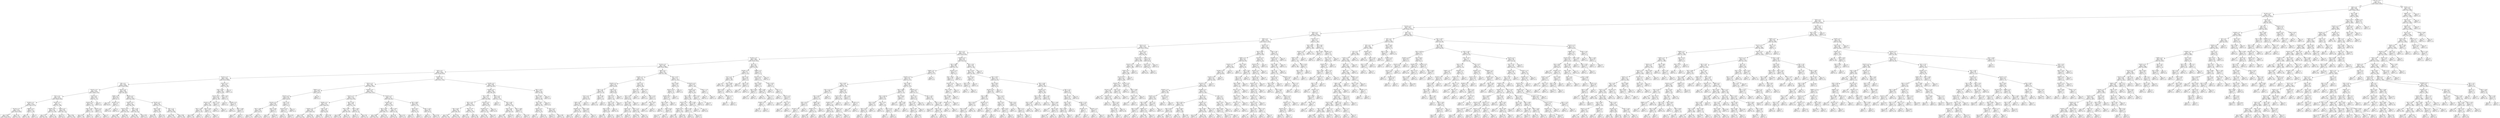 digraph Tree {
node [shape=box] ;
0 [label="X[1173] <= 0.5\ngini = 0.5\nsamples = 84796\nvalue = [42502, 42294]"] ;
1 [label="X[36] <= 0.5\ngini = 0.485\nsamples = 72295\nvalue = [42364, 29931]"] ;
0 -> 1 [labeldistance=2.5, labelangle=45, headlabel="True"] ;
2 [label="X[1136] <= 0.5\ngini = 0.462\nsamples = 66376\nvalue = [42354, 24022]"] ;
1 -> 2 ;
3 [label="X[20] <= 0.5\ngini = 0.428\nsamples = 61217\nvalue = [42262, 18955]"] ;
2 -> 3 ;
4 [label="X[1130] <= 0.5\ngini = 0.392\nsamples = 57592\nvalue = [42180, 15412]"] ;
3 -> 4 ;
5 [label="X[45] <= 0.5\ngini = 0.355\nsamples = 54162\nvalue = [41682, 12480]"] ;
4 -> 5 ;
6 [label="X[30] <= 0.5\ngini = 0.332\nsamples = 52748\nvalue = [41670, 11078]"] ;
5 -> 6 ;
7 [label="X[221] <= 0.5\ngini = 0.315\nsamples = 51693\nvalue = [41573, 10120]"] ;
6 -> 7 ;
8 [label="X[11] <= 0.5\ngini = 0.305\nsamples = 51121\nvalue = [41505, 9616]"] ;
7 -> 8 ;
9 [label="X[1185] <= 0.5\ngini = 0.296\nsamples = 50499\nvalue = [41397, 9102]"] ;
8 -> 9 ;
10 [label="X[1126] <= 0.5\ngini = 0.287\nsamples = 50003\nvalue = [41321, 8682]"] ;
9 -> 10 ;
11 [label="X[10] <= 0.5\ngini = 0.279\nsamples = 49584\nvalue = [41260, 8324]"] ;
10 -> 11 ;
12 [label="X[1161] <= 0.5\ngini = 0.255\nsamples = 44068\nvalue = [37473, 6595]"] ;
11 -> 12 ;
13 [label="X[9] <= 0.5\ngini = 0.249\nsamples = 43858\nvalue = [37463, 6395]"] ;
12 -> 13 ;
14 [label="X[1167] <= 0.5\ngini = 0.234\nsamples = 42292\nvalue = [36562, 5730]"] ;
13 -> 14 ;
15 [label="X[21] <= 0.5\ngini = 0.229\nsamples = 42114\nvalue = [36556, 5558]"] ;
14 -> 15 ;
16 [label="X[1200] <= 0.5\ngini = 0.219\nsamples = 41349\nvalue = [36179, 5170]"] ;
15 -> 16 ;
17 [label="X[1210] <= 0.5\ngini = 0.214\nsamples = 41204\nvalue = [36178, 5026]"] ;
16 -> 17 ;
18 [label="gini = 0.209\nsamples = 41042\nvalue = [36168, 4874]"] ;
17 -> 18 ;
19 [label="gini = 0.116\nsamples = 162\nvalue = [10, 152]"] ;
17 -> 19 ;
20 [label="X[600] <= 0.5\ngini = 0.014\nsamples = 145\nvalue = [1, 144]"] ;
16 -> 20 ;
21 [label="gini = 0.0\nsamples = 144\nvalue = [0, 144]"] ;
20 -> 21 ;
22 [label="gini = 0.0\nsamples = 1\nvalue = [1, 0]"] ;
20 -> 22 ;
23 [label="X[1190] <= 0.5\ngini = 0.5\nsamples = 765\nvalue = [377, 388]"] ;
15 -> 23 ;
24 [label="X[1009] <= 0.5\ngini = 0.434\nsamples = 346\nvalue = [110, 236]"] ;
23 -> 24 ;
25 [label="gini = 0.471\nsamples = 226\nvalue = [86, 140]"] ;
24 -> 25 ;
26 [label="gini = 0.32\nsamples = 120\nvalue = [24, 96]"] ;
24 -> 26 ;
27 [label="X[222] <= 0.5\ngini = 0.462\nsamples = 419\nvalue = [267, 152]"] ;
23 -> 27 ;
28 [label="gini = 0.111\nsamples = 51\nvalue = [48, 3]"] ;
27 -> 28 ;
29 [label="gini = 0.482\nsamples = 368\nvalue = [219, 149]"] ;
27 -> 29 ;
30 [label="X[16] <= 0.5\ngini = 0.065\nsamples = 178\nvalue = [6, 172]"] ;
14 -> 30 ;
31 [label="X[1024] <= 0.5\ngini = 0.034\nsamples = 175\nvalue = [3, 172]"] ;
30 -> 31 ;
32 [label="X[0] <= 2.935\ngini = 0.023\nsamples = 172\nvalue = [2, 170]"] ;
31 -> 32 ;
33 [label="gini = 0.013\nsamples = 156\nvalue = [1, 155]"] ;
32 -> 33 ;
34 [label="gini = 0.117\nsamples = 16\nvalue = [1, 15]"] ;
32 -> 34 ;
35 [label="X[104] <= 0.5\ngini = 0.444\nsamples = 3\nvalue = [1, 2]"] ;
31 -> 35 ;
36 [label="gini = 0.0\nsamples = 1\nvalue = [1, 0]"] ;
35 -> 36 ;
37 [label="gini = 0.0\nsamples = 2\nvalue = [0, 2]"] ;
35 -> 37 ;
38 [label="gini = 0.0\nsamples = 3\nvalue = [3, 0]"] ;
30 -> 38 ;
39 [label="X[222] <= 0.5\ngini = 0.489\nsamples = 1566\nvalue = [901, 665]"] ;
13 -> 39 ;
40 [label="X[996] <= 0.5\ngini = 0.022\nsamples = 88\nvalue = [87, 1]"] ;
39 -> 40 ;
41 [label="gini = 0.0\nsamples = 83\nvalue = [83, 0]"] ;
40 -> 41 ;
42 [label="X[1190] <= 0.5\ngini = 0.32\nsamples = 5\nvalue = [4, 1]"] ;
40 -> 42 ;
43 [label="gini = 0.0\nsamples = 4\nvalue = [4, 0]"] ;
42 -> 43 ;
44 [label="gini = 0.0\nsamples = 1\nvalue = [0, 1]"] ;
42 -> 44 ;
45 [label="X[1009] <= 0.5\ngini = 0.495\nsamples = 1478\nvalue = [814, 664]"] ;
39 -> 45 ;
46 [label="X[1003] <= 0.5\ngini = 0.477\nsamples = 988\nvalue = [601, 387]"] ;
45 -> 46 ;
47 [label="X[1012] <= 0.5\ngini = 0.422\nsamples = 601\nvalue = [419, 182]"] ;
46 -> 47 ;
48 [label="gini = 0.388\nsamples = 536\nvalue = [395, 141]"] ;
47 -> 48 ;
49 [label="gini = 0.466\nsamples = 65\nvalue = [24, 41]"] ;
47 -> 49 ;
50 [label="X[0] <= 2.795\ngini = 0.498\nsamples = 387\nvalue = [182, 205]"] ;
46 -> 50 ;
51 [label="gini = 0.495\nsamples = 365\nvalue = [164, 201]"] ;
50 -> 51 ;
52 [label="gini = 0.298\nsamples = 22\nvalue = [18, 4]"] ;
50 -> 52 ;
53 [label="X[1156] <= 0.5\ngini = 0.491\nsamples = 490\nvalue = [213, 277]"] ;
45 -> 53 ;
54 [label="X[0] <= 1.435\ngini = 0.358\nsamples = 90\nvalue = [21, 69]"] ;
53 -> 54 ;
55 [label="gini = 0.461\nsamples = 50\nvalue = [18, 32]"] ;
54 -> 55 ;
56 [label="gini = 0.139\nsamples = 40\nvalue = [3, 37]"] ;
54 -> 56 ;
57 [label="X[0] <= 2.14\ngini = 0.499\nsamples = 400\nvalue = [192, 208]"] ;
53 -> 57 ;
58 [label="gini = 0.498\nsamples = 216\nvalue = [114, 102]"] ;
57 -> 58 ;
59 [label="gini = 0.488\nsamples = 184\nvalue = [78, 106]"] ;
57 -> 59 ;
60 [label="X[1021] <= 0.5\ngini = 0.091\nsamples = 210\nvalue = [10, 200]"] ;
12 -> 60 ;
61 [label="X[0] <= 2.825\ngini = 0.082\nsamples = 209\nvalue = [9, 200]"] ;
60 -> 61 ;
62 [label="X[1015] <= 0.5\ngini = 0.058\nsamples = 199\nvalue = [6, 193]"] ;
61 -> 62 ;
63 [label="X[1010] <= 0.5\ngini = 0.05\nsamples = 195\nvalue = [5, 190]"] ;
62 -> 63 ;
64 [label="X[0] <= 1.635\ngini = 0.041\nsamples = 191\nvalue = [4, 187]"] ;
63 -> 64 ;
65 [label="gini = 0.064\nsamples = 120\nvalue = [4, 116]"] ;
64 -> 65 ;
66 [label="gini = 0.0\nsamples = 71\nvalue = [0, 71]"] ;
64 -> 66 ;
67 [label="X[0] <= 2.345\ngini = 0.375\nsamples = 4\nvalue = [1, 3]"] ;
63 -> 67 ;
68 [label="gini = 0.0\nsamples = 3\nvalue = [0, 3]"] ;
67 -> 68 ;
69 [label="gini = 0.0\nsamples = 1\nvalue = [1, 0]"] ;
67 -> 69 ;
70 [label="X[0] <= 2.115\ngini = 0.375\nsamples = 4\nvalue = [1, 3]"] ;
62 -> 70 ;
71 [label="gini = 0.0\nsamples = 3\nvalue = [0, 3]"] ;
70 -> 71 ;
72 [label="gini = 0.0\nsamples = 1\nvalue = [1, 0]"] ;
70 -> 72 ;
73 [label="X[0] <= 2.835\ngini = 0.42\nsamples = 10\nvalue = [3, 7]"] ;
61 -> 73 ;
74 [label="gini = 0.0\nsamples = 2\nvalue = [2, 0]"] ;
73 -> 74 ;
75 [label="X[1009] <= 0.5\ngini = 0.219\nsamples = 8\nvalue = [1, 7]"] ;
73 -> 75 ;
76 [label="gini = 0.0\nsamples = 5\nvalue = [0, 5]"] ;
75 -> 76 ;
77 [label="X[0] <= 2.905\ngini = 0.444\nsamples = 3\nvalue = [1, 2]"] ;
75 -> 77 ;
78 [label="gini = 0.5\nsamples = 2\nvalue = [1, 1]"] ;
77 -> 78 ;
79 [label="gini = 0.0\nsamples = 1\nvalue = [0, 1]"] ;
77 -> 79 ;
80 [label="gini = 0.0\nsamples = 1\nvalue = [1, 0]"] ;
60 -> 80 ;
81 [label="X[1009] <= 0.5\ngini = 0.43\nsamples = 5516\nvalue = [3787, 1729]"] ;
11 -> 81 ;
82 [label="X[222] <= 0.5\ngini = 0.392\nsamples = 3894\nvalue = [2852, 1042]"] ;
81 -> 82 ;
83 [label="X[993] <= 0.5\ngini = 0.068\nsamples = 257\nvalue = [248, 9]"] ;
82 -> 83 ;
84 [label="X[1015] <= 0.5\ngini = 0.061\nsamples = 256\nvalue = [248, 8]"] ;
83 -> 84 ;
85 [label="X[1254] <= 0.5\ngini = 0.048\nsamples = 244\nvalue = [238, 6]"] ;
84 -> 85 ;
86 [label="X[0] <= 1.885\ngini = 0.041\nsamples = 238\nvalue = [233, 5]"] ;
85 -> 86 ;
87 [label="gini = 0.081\nsamples = 118\nvalue = [113, 5]"] ;
86 -> 87 ;
88 [label="gini = 0.0\nsamples = 120\nvalue = [120, 0]"] ;
86 -> 88 ;
89 [label="X[0] <= 2.265\ngini = 0.278\nsamples = 6\nvalue = [5, 1]"] ;
85 -> 89 ;
90 [label="gini = 0.0\nsamples = 3\nvalue = [3, 0]"] ;
89 -> 90 ;
91 [label="gini = 0.444\nsamples = 3\nvalue = [2, 1]"] ;
89 -> 91 ;
92 [label="X[0] <= 2.87\ngini = 0.278\nsamples = 12\nvalue = [10, 2]"] ;
84 -> 92 ;
93 [label="X[1181] <= 0.5\ngini = 0.165\nsamples = 11\nvalue = [10, 1]"] ;
92 -> 93 ;
94 [label="gini = 0.0\nsamples = 8\nvalue = [8, 0]"] ;
93 -> 94 ;
95 [label="gini = 0.444\nsamples = 3\nvalue = [2, 1]"] ;
93 -> 95 ;
96 [label="gini = 0.0\nsamples = 1\nvalue = [0, 1]"] ;
92 -> 96 ;
97 [label="gini = 0.0\nsamples = 1\nvalue = [0, 1]"] ;
83 -> 97 ;
98 [label="X[1003] <= 0.5\ngini = 0.407\nsamples = 3637\nvalue = [2604, 1033]"] ;
82 -> 98 ;
99 [label="X[1012] <= 0.5\ngini = 0.371\nsamples = 2406\nvalue = [1815, 591]"] ;
98 -> 99 ;
100 [label="X[1006] <= 0.5\ngini = 0.342\nsamples = 2131\nvalue = [1664, 467]"] ;
99 -> 100 ;
101 [label="X[1004] <= 0.5\ngini = 0.328\nsamples = 2027\nvalue = [1608, 419]"] ;
100 -> 101 ;
102 [label="gini = 0.316\nsamples = 1947\nvalue = [1564, 383]"] ;
101 -> 102 ;
103 [label="gini = 0.495\nsamples = 80\nvalue = [44, 36]"] ;
101 -> 103 ;
104 [label="X[0] <= 2.49\ngini = 0.497\nsamples = 104\nvalue = [56, 48]"] ;
100 -> 104 ;
105 [label="gini = 0.498\nsamples = 70\nvalue = [33, 37]"] ;
104 -> 105 ;
106 [label="gini = 0.438\nsamples = 34\nvalue = [23, 11]"] ;
104 -> 106 ;
107 [label="X[0] <= 2.535\ngini = 0.495\nsamples = 275\nvalue = [151, 124]"] ;
99 -> 107 ;
108 [label="X[0] <= 1.855\ngini = 0.5\nsamples = 199\nvalue = [99, 100]"] ;
107 -> 108 ;
109 [label="gini = 0.489\nsamples = 138\nvalue = [79, 59]"] ;
108 -> 109 ;
110 [label="gini = 0.441\nsamples = 61\nvalue = [20, 41]"] ;
108 -> 110 ;
111 [label="X[0] <= 2.695\ngini = 0.432\nsamples = 76\nvalue = [52, 24]"] ;
107 -> 111 ;
112 [label="gini = 0.172\nsamples = 21\nvalue = [19, 2]"] ;
111 -> 112 ;
113 [label="gini = 0.48\nsamples = 55\nvalue = [33, 22]"] ;
111 -> 113 ;
114 [label="X[1253] <= 0.5\ngini = 0.46\nsamples = 1231\nvalue = [789, 442]"] ;
98 -> 114 ;
115 [label="X[1186] <= 0.5\ngini = 0.468\nsamples = 1143\nvalue = [716, 427]"] ;
114 -> 115 ;
116 [label="X[0] <= 2.765\ngini = 0.462\nsamples = 1042\nvalue = [665, 377]"] ;
115 -> 116 ;
117 [label="gini = 0.469\nsamples = 891\nvalue = [556, 335]"] ;
116 -> 117 ;
118 [label="gini = 0.402\nsamples = 151\nvalue = [109, 42]"] ;
116 -> 118 ;
119 [label="X[0] <= 2.645\ngini = 0.5\nsamples = 101\nvalue = [51, 50]"] ;
115 -> 119 ;
120 [label="gini = 0.497\nsamples = 82\nvalue = [38, 44]"] ;
119 -> 120 ;
121 [label="gini = 0.432\nsamples = 19\nvalue = [13, 6]"] ;
119 -> 121 ;
122 [label="X[0] <= 0.995\ngini = 0.283\nsamples = 88\nvalue = [73, 15]"] ;
114 -> 122 ;
123 [label="X[0] <= 0.83\ngini = 0.415\nsamples = 34\nvalue = [24, 10]"] ;
122 -> 123 ;
124 [label="gini = 0.35\nsamples = 31\nvalue = [24, 7]"] ;
123 -> 124 ;
125 [label="gini = 0.0\nsamples = 3\nvalue = [0, 3]"] ;
123 -> 125 ;
126 [label="X[0] <= 1.675\ngini = 0.168\nsamples = 54\nvalue = [49, 5]"] ;
122 -> 126 ;
127 [label="gini = 0.0\nsamples = 18\nvalue = [18, 0]"] ;
126 -> 127 ;
128 [label="gini = 0.239\nsamples = 36\nvalue = [31, 5]"] ;
126 -> 128 ;
129 [label="X[1186] <= 0.5\ngini = 0.488\nsamples = 1622\nvalue = [935, 687]"] ;
81 -> 129 ;
130 [label="X[1268] <= 0.5\ngini = 0.482\nsamples = 1484\nvalue = [881, 603]"] ;
129 -> 130 ;
131 [label="X[0] <= 2.705\ngini = 0.47\nsamples = 1237\nvalue = [769, 468]"] ;
130 -> 131 ;
132 [label="X[0] <= 2.075\ngini = 0.481\nsamples = 1031\nvalue = [616, 415]"] ;
131 -> 132 ;
133 [label="X[0] <= 0.975\ngini = 0.465\nsamples = 766\nvalue = [485, 281]"] ;
132 -> 133 ;
134 [label="gini = 0.49\nsamples = 362\nvalue = [207, 155]"] ;
133 -> 134 ;
135 [label="gini = 0.429\nsamples = 404\nvalue = [278, 126]"] ;
133 -> 135 ;
136 [label="X[0] <= 2.475\ngini = 0.5\nsamples = 265\nvalue = [131, 134]"] ;
132 -> 136 ;
137 [label="gini = 0.487\nsamples = 117\nvalue = [49, 68]"] ;
136 -> 137 ;
138 [label="gini = 0.494\nsamples = 148\nvalue = [82, 66]"] ;
136 -> 138 ;
139 [label="X[1253] <= 0.5\ngini = 0.382\nsamples = 206\nvalue = [153, 53]"] ;
131 -> 139 ;
140 [label="X[1189] <= 0.5\ngini = 0.402\nsamples = 190\nvalue = [137, 53]"] ;
139 -> 140 ;
141 [label="gini = 0.394\nsamples = 185\nvalue = [135, 50]"] ;
140 -> 141 ;
142 [label="gini = 0.48\nsamples = 5\nvalue = [2, 3]"] ;
140 -> 142 ;
143 [label="gini = 0.0\nsamples = 16\nvalue = [16, 0]"] ;
139 -> 143 ;
144 [label="X[222] <= 0.5\ngini = 0.496\nsamples = 247\nvalue = [112, 135]"] ;
130 -> 144 ;
145 [label="gini = 0.0\nsamples = 7\nvalue = [7, 0]"] ;
144 -> 145 ;
146 [label="X[0] <= 2.935\ngini = 0.492\nsamples = 240\nvalue = [105, 135]"] ;
144 -> 146 ;
147 [label="X[0] <= 2.875\ngini = 0.489\nsamples = 231\nvalue = [98, 133]"] ;
146 -> 147 ;
148 [label="gini = 0.492\nsamples = 223\nvalue = [97, 126]"] ;
147 -> 148 ;
149 [label="gini = 0.219\nsamples = 8\nvalue = [1, 7]"] ;
147 -> 149 ;
150 [label="X[0] <= 2.965\ngini = 0.346\nsamples = 9\nvalue = [7, 2]"] ;
146 -> 150 ;
151 [label="gini = 0.0\nsamples = 4\nvalue = [4, 0]"] ;
150 -> 151 ;
152 [label="gini = 0.48\nsamples = 5\nvalue = [3, 2]"] ;
150 -> 152 ;
153 [label="X[0] <= 2.975\ngini = 0.476\nsamples = 138\nvalue = [54, 84]"] ;
129 -> 153 ;
154 [label="X[0] <= 2.945\ngini = 0.472\nsamples = 136\nvalue = [52, 84]"] ;
153 -> 154 ;
155 [label="X[0] <= 0.84\ngini = 0.48\nsamples = 130\nvalue = [52, 78]"] ;
154 -> 155 ;
156 [label="X[222] <= 0.5\ngini = 0.423\nsamples = 46\nvalue = [14, 32]"] ;
155 -> 156 ;
157 [label="gini = 0.0\nsamples = 1\nvalue = [1, 0]"] ;
156 -> 157 ;
158 [label="gini = 0.411\nsamples = 45\nvalue = [13, 32]"] ;
156 -> 158 ;
159 [label="X[0] <= 1.32\ngini = 0.495\nsamples = 84\nvalue = [38, 46]"] ;
155 -> 159 ;
160 [label="gini = 0.375\nsamples = 8\nvalue = [6, 2]"] ;
159 -> 160 ;
161 [label="gini = 0.488\nsamples = 76\nvalue = [32, 44]"] ;
159 -> 161 ;
162 [label="gini = 0.0\nsamples = 6\nvalue = [0, 6]"] ;
154 -> 162 ;
163 [label="gini = 0.0\nsamples = 2\nvalue = [2, 0]"] ;
153 -> 163 ;
164 [label="X[60] <= 0.5\ngini = 0.249\nsamples = 419\nvalue = [61, 358]"] ;
10 -> 164 ;
165 [label="X[1009] <= 0.5\ngini = 0.34\nsamples = 226\nvalue = [49, 177]"] ;
164 -> 165 ;
166 [label="X[1003] <= 0.5\ngini = 0.424\nsamples = 128\nvalue = [39, 89]"] ;
165 -> 166 ;
167 [label="X[0] <= 1.87\ngini = 0.499\nsamples = 60\nvalue = [31, 29]"] ;
166 -> 167 ;
168 [label="X[12] <= 0.5\ngini = 0.478\nsamples = 48\nvalue = [29, 19]"] ;
167 -> 168 ;
169 [label="X[58] <= 0.5\ngini = 0.458\nsamples = 45\nvalue = [29, 16]"] ;
168 -> 169 ;
170 [label="X[1000] <= 0.5\ngini = 0.401\nsamples = 36\nvalue = [26, 10]"] ;
169 -> 170 ;
171 [label="gini = 0.36\nsamples = 34\nvalue = [26, 8]"] ;
170 -> 171 ;
172 [label="gini = 0.0\nsamples = 2\nvalue = [0, 2]"] ;
170 -> 172 ;
173 [label="X[0] <= 0.88\ngini = 0.444\nsamples = 9\nvalue = [3, 6]"] ;
169 -> 173 ;
174 [label="gini = 0.0\nsamples = 3\nvalue = [0, 3]"] ;
173 -> 174 ;
175 [label="gini = 0.5\nsamples = 6\nvalue = [3, 3]"] ;
173 -> 175 ;
176 [label="gini = 0.0\nsamples = 3\nvalue = [0, 3]"] ;
168 -> 176 ;
177 [label="X[0] <= 2.88\ngini = 0.278\nsamples = 12\nvalue = [2, 10]"] ;
167 -> 177 ;
178 [label="gini = 0.0\nsamples = 10\nvalue = [0, 10]"] ;
177 -> 178 ;
179 [label="gini = 0.0\nsamples = 2\nvalue = [2, 0]"] ;
177 -> 179 ;
180 [label="X[33] <= 0.5\ngini = 0.208\nsamples = 68\nvalue = [8, 60]"] ;
166 -> 180 ;
181 [label="X[95] <= 0.5\ngini = 0.187\nsamples = 67\nvalue = [7, 60]"] ;
180 -> 181 ;
182 [label="X[0] <= 1.58\ngini = 0.165\nsamples = 66\nvalue = [6, 60]"] ;
181 -> 182 ;
183 [label="X[0] <= 0.705\ngini = 0.236\nsamples = 44\nvalue = [6, 38]"] ;
182 -> 183 ;
184 [label="gini = 0.091\nsamples = 21\nvalue = [1, 20]"] ;
183 -> 184 ;
185 [label="gini = 0.34\nsamples = 23\nvalue = [5, 18]"] ;
183 -> 185 ;
186 [label="gini = 0.0\nsamples = 22\nvalue = [0, 22]"] ;
182 -> 186 ;
187 [label="gini = 0.0\nsamples = 1\nvalue = [1, 0]"] ;
181 -> 187 ;
188 [label="gini = 0.0\nsamples = 1\nvalue = [1, 0]"] ;
180 -> 188 ;
189 [label="X[33] <= 0.5\ngini = 0.183\nsamples = 98\nvalue = [10, 88]"] ;
165 -> 189 ;
190 [label="X[15] <= 0.5\ngini = 0.141\nsamples = 92\nvalue = [7, 85]"] ;
189 -> 190 ;
191 [label="X[0] <= 2.93\ngini = 0.123\nsamples = 91\nvalue = [6, 85]"] ;
190 -> 191 ;
192 [label="X[0] <= 0.68\ngini = 0.105\nsamples = 90\nvalue = [5, 85]"] ;
191 -> 192 ;
193 [label="X[38] <= 0.5\ngini = 0.287\nsamples = 23\nvalue = [4, 19]"] ;
192 -> 193 ;
194 [label="gini = 0.105\nsamples = 18\nvalue = [1, 17]"] ;
193 -> 194 ;
195 [label="gini = 0.48\nsamples = 5\nvalue = [3, 2]"] ;
193 -> 195 ;
196 [label="X[0] <= 1.76\ngini = 0.029\nsamples = 67\nvalue = [1, 66]"] ;
192 -> 196 ;
197 [label="gini = 0.069\nsamples = 28\nvalue = [1, 27]"] ;
196 -> 197 ;
198 [label="gini = 0.0\nsamples = 39\nvalue = [0, 39]"] ;
196 -> 198 ;
199 [label="gini = 0.0\nsamples = 1\nvalue = [1, 0]"] ;
191 -> 199 ;
200 [label="gini = 0.0\nsamples = 1\nvalue = [1, 0]"] ;
190 -> 200 ;
201 [label="X[0] <= 0.575\ngini = 0.5\nsamples = 6\nvalue = [3, 3]"] ;
189 -> 201 ;
202 [label="gini = 0.0\nsamples = 2\nvalue = [2, 0]"] ;
201 -> 202 ;
203 [label="X[0] <= 0.76\ngini = 0.375\nsamples = 4\nvalue = [1, 3]"] ;
201 -> 203 ;
204 [label="gini = 0.0\nsamples = 2\nvalue = [0, 2]"] ;
203 -> 204 ;
205 [label="X[0] <= 0.875\ngini = 0.5\nsamples = 2\nvalue = [1, 1]"] ;
203 -> 205 ;
206 [label="gini = 0.0\nsamples = 1\nvalue = [1, 0]"] ;
205 -> 206 ;
207 [label="gini = 0.0\nsamples = 1\nvalue = [0, 1]"] ;
205 -> 207 ;
208 [label="X[0] <= 0.475\ngini = 0.117\nsamples = 193\nvalue = [12, 181]"] ;
164 -> 208 ;
209 [label="X[0] <= 0.455\ngini = 0.375\nsamples = 20\nvalue = [5, 15]"] ;
208 -> 209 ;
210 [label="X[1012] <= 0.5\ngini = 0.278\nsamples = 18\nvalue = [3, 15]"] ;
209 -> 210 ;
211 [label="X[1008] <= 0.5\ngini = 0.208\nsamples = 17\nvalue = [2, 15]"] ;
210 -> 211 ;
212 [label="X[0] <= 0.405\ngini = 0.117\nsamples = 16\nvalue = [1, 15]"] ;
211 -> 212 ;
213 [label="gini = 0.0\nsamples = 7\nvalue = [0, 7]"] ;
212 -> 213 ;
214 [label="X[0] <= 0.415\ngini = 0.198\nsamples = 9\nvalue = [1, 8]"] ;
212 -> 214 ;
215 [label="gini = 0.32\nsamples = 5\nvalue = [1, 4]"] ;
214 -> 215 ;
216 [label="gini = 0.0\nsamples = 4\nvalue = [0, 4]"] ;
214 -> 216 ;
217 [label="gini = 0.0\nsamples = 1\nvalue = [1, 0]"] ;
211 -> 217 ;
218 [label="gini = 0.0\nsamples = 1\nvalue = [1, 0]"] ;
210 -> 218 ;
219 [label="gini = 0.0\nsamples = 2\nvalue = [2, 0]"] ;
209 -> 219 ;
220 [label="X[1015] <= 0.5\ngini = 0.078\nsamples = 173\nvalue = [7, 166]"] ;
208 -> 220 ;
221 [label="X[1004] <= 0.5\ngini = 0.068\nsamples = 171\nvalue = [6, 165]"] ;
220 -> 221 ;
222 [label="X[0] <= 2.815\ngini = 0.058\nsamples = 166\nvalue = [5, 161]"] ;
221 -> 222 ;
223 [label="X[1012] <= 0.5\ngini = 0.05\nsamples = 157\nvalue = [4, 153]"] ;
222 -> 223 ;
224 [label="X[1003] <= 0.5\ngini = 0.041\nsamples = 145\nvalue = [3, 142]"] ;
223 -> 224 ;
225 [label="gini = 0.019\nsamples = 105\nvalue = [1, 104]"] ;
224 -> 225 ;
226 [label="gini = 0.095\nsamples = 40\nvalue = [2, 38]"] ;
224 -> 226 ;
227 [label="X[0] <= 1.485\ngini = 0.153\nsamples = 12\nvalue = [1, 11]"] ;
223 -> 227 ;
228 [label="gini = 0.0\nsamples = 6\nvalue = [0, 6]"] ;
227 -> 228 ;
229 [label="gini = 0.278\nsamples = 6\nvalue = [1, 5]"] ;
227 -> 229 ;
230 [label="X[0] <= 2.835\ngini = 0.198\nsamples = 9\nvalue = [1, 8]"] ;
222 -> 230 ;
231 [label="gini = 0.0\nsamples = 1\nvalue = [1, 0]"] ;
230 -> 231 ;
232 [label="gini = 0.0\nsamples = 8\nvalue = [0, 8]"] ;
230 -> 232 ;
233 [label="X[0] <= 2.615\ngini = 0.32\nsamples = 5\nvalue = [1, 4]"] ;
221 -> 233 ;
234 [label="gini = 0.0\nsamples = 4\nvalue = [0, 4]"] ;
233 -> 234 ;
235 [label="gini = 0.0\nsamples = 1\nvalue = [1, 0]"] ;
233 -> 235 ;
236 [label="X[0] <= 1.25\ngini = 0.5\nsamples = 2\nvalue = [1, 1]"] ;
220 -> 236 ;
237 [label="gini = 0.0\nsamples = 1\nvalue = [0, 1]"] ;
236 -> 237 ;
238 [label="gini = 0.0\nsamples = 1\nvalue = [1, 0]"] ;
236 -> 238 ;
239 [label="X[3] <= 0.5\ngini = 0.259\nsamples = 496\nvalue = [76, 420]"] ;
9 -> 239 ;
240 [label="X[1000] <= 0.5\ngini = 0.01\nsamples = 417\nvalue = [2, 415]"] ;
239 -> 240 ;
241 [label="X[17] <= 0.5\ngini = 0.005\nsamples = 408\nvalue = [1, 407]"] ;
240 -> 241 ;
242 [label="gini = 0.0\nsamples = 367\nvalue = [0, 367]"] ;
241 -> 242 ;
243 [label="X[0] <= 0.695\ngini = 0.048\nsamples = 41\nvalue = [1, 40]"] ;
241 -> 243 ;
244 [label="X[0] <= 0.53\ngini = 0.278\nsamples = 6\nvalue = [1, 5]"] ;
243 -> 244 ;
245 [label="gini = 0.0\nsamples = 4\nvalue = [0, 4]"] ;
244 -> 245 ;
246 [label="X[1010] <= 0.5\ngini = 0.5\nsamples = 2\nvalue = [1, 1]"] ;
244 -> 246 ;
247 [label="gini = 0.0\nsamples = 1\nvalue = [1, 0]"] ;
246 -> 247 ;
248 [label="gini = 0.0\nsamples = 1\nvalue = [0, 1]"] ;
246 -> 248 ;
249 [label="gini = 0.0\nsamples = 35\nvalue = [0, 35]"] ;
243 -> 249 ;
250 [label="X[0] <= 1.67\ngini = 0.198\nsamples = 9\nvalue = [1, 8]"] ;
240 -> 250 ;
251 [label="gini = 0.0\nsamples = 5\nvalue = [0, 5]"] ;
250 -> 251 ;
252 [label="X[0] <= 1.87\ngini = 0.375\nsamples = 4\nvalue = [1, 3]"] ;
250 -> 252 ;
253 [label="gini = 0.0\nsamples = 1\nvalue = [1, 0]"] ;
252 -> 253 ;
254 [label="gini = 0.0\nsamples = 3\nvalue = [0, 3]"] ;
252 -> 254 ;
255 [label="X[998] <= 0.5\ngini = 0.119\nsamples = 79\nvalue = [74, 5]"] ;
239 -> 255 ;
256 [label="X[1012] <= 0.5\ngini = 0.097\nsamples = 78\nvalue = [74, 4]"] ;
255 -> 256 ;
257 [label="X[0] <= 0.055\ngini = 0.053\nsamples = 73\nvalue = [71, 2]"] ;
256 -> 257 ;
258 [label="X[0] <= 0.035\ngini = 0.444\nsamples = 3\nvalue = [2, 1]"] ;
257 -> 258 ;
259 [label="gini = 0.0\nsamples = 2\nvalue = [2, 0]"] ;
258 -> 259 ;
260 [label="gini = 0.0\nsamples = 1\nvalue = [0, 1]"] ;
258 -> 260 ;
261 [label="X[0] <= 2.695\ngini = 0.028\nsamples = 70\nvalue = [69, 1]"] ;
257 -> 261 ;
262 [label="gini = 0.0\nsamples = 51\nvalue = [51, 0]"] ;
261 -> 262 ;
263 [label="X[0] <= 2.715\ngini = 0.1\nsamples = 19\nvalue = [18, 1]"] ;
261 -> 263 ;
264 [label="X[1009] <= 0.5\ngini = 0.5\nsamples = 2\nvalue = [1, 1]"] ;
263 -> 264 ;
265 [label="gini = 0.0\nsamples = 1\nvalue = [1, 0]"] ;
264 -> 265 ;
266 [label="gini = 0.0\nsamples = 1\nvalue = [0, 1]"] ;
264 -> 266 ;
267 [label="gini = 0.0\nsamples = 17\nvalue = [17, 0]"] ;
263 -> 267 ;
268 [label="X[0] <= 0.675\ngini = 0.48\nsamples = 5\nvalue = [3, 2]"] ;
256 -> 268 ;
269 [label="gini = 0.0\nsamples = 1\nvalue = [1, 0]"] ;
268 -> 269 ;
270 [label="X[0] <= 1.7\ngini = 0.5\nsamples = 4\nvalue = [2, 2]"] ;
268 -> 270 ;
271 [label="gini = 0.0\nsamples = 1\nvalue = [0, 1]"] ;
270 -> 271 ;
272 [label="X[222] <= 0.5\ngini = 0.444\nsamples = 3\nvalue = [2, 1]"] ;
270 -> 272 ;
273 [label="gini = 0.0\nsamples = 1\nvalue = [1, 0]"] ;
272 -> 273 ;
274 [label="X[0] <= 2.67\ngini = 0.5\nsamples = 2\nvalue = [1, 1]"] ;
272 -> 274 ;
275 [label="gini = 0.0\nsamples = 1\nvalue = [1, 0]"] ;
274 -> 275 ;
276 [label="gini = 0.0\nsamples = 1\nvalue = [0, 1]"] ;
274 -> 276 ;
277 [label="gini = 0.0\nsamples = 1\nvalue = [0, 1]"] ;
255 -> 277 ;
278 [label="X[1009] <= 0.5\ngini = 0.287\nsamples = 622\nvalue = [108, 514]"] ;
8 -> 278 ;
279 [label="X[0] <= 2.885\ngini = 0.366\nsamples = 361\nvalue = [87, 274]"] ;
278 -> 279 ;
280 [label="X[999] <= 0.5\ngini = 0.347\nsamples = 349\nvalue = [78, 271]"] ;
279 -> 280 ;
281 [label="X[1003] <= 0.5\ngini = 0.337\nsamples = 345\nvalue = [74, 271]"] ;
280 -> 281 ;
282 [label="X[0] <= 0.835\ngini = 0.41\nsamples = 163\nvalue = [47, 116]"] ;
281 -> 282 ;
283 [label="X[0] <= 0.715\ngini = 0.498\nsamples = 32\nvalue = [15, 17]"] ;
282 -> 283 ;
284 [label="X[0] <= 0.305\ngini = 0.477\nsamples = 28\nvalue = [11, 17]"] ;
283 -> 284 ;
285 [label="X[0] <= 0.07\ngini = 0.278\nsamples = 6\nvalue = [1, 5]"] ;
284 -> 285 ;
286 [label="X[1228] <= 0.5\ngini = 0.5\nsamples = 2\nvalue = [1, 1]"] ;
285 -> 286 ;
287 [label="gini = 0.0\nsamples = 1\nvalue = [0, 1]"] ;
286 -> 287 ;
288 [label="gini = 0.0\nsamples = 1\nvalue = [1, 0]"] ;
286 -> 288 ;
289 [label="gini = 0.0\nsamples = 4\nvalue = [0, 4]"] ;
285 -> 289 ;
290 [label="X[998] <= 0.5\ngini = 0.496\nsamples = 22\nvalue = [10, 12]"] ;
284 -> 290 ;
291 [label="X[1000] <= 0.5\ngini = 0.5\nsamples = 20\nvalue = [10, 10]"] ;
290 -> 291 ;
292 [label="gini = 0.499\nsamples = 19\nvalue = [9, 10]"] ;
291 -> 292 ;
293 [label="gini = 0.0\nsamples = 1\nvalue = [1, 0]"] ;
291 -> 293 ;
294 [label="gini = 0.0\nsamples = 2\nvalue = [0, 2]"] ;
290 -> 294 ;
295 [label="gini = 0.0\nsamples = 4\nvalue = [4, 0]"] ;
283 -> 295 ;
296 [label="X[996] <= 0.5\ngini = 0.369\nsamples = 131\nvalue = [32, 99]"] ;
282 -> 296 ;
297 [label="X[1167] <= 0.5\ngini = 0.352\nsamples = 127\nvalue = [29, 98]"] ;
296 -> 297 ;
298 [label="X[1005] <= 0.5\ngini = 0.377\nsamples = 115\nvalue = [29, 86]"] ;
297 -> 298 ;
299 [label="X[1022] <= 0.5\ngini = 0.361\nsamples = 110\nvalue = [26, 84]"] ;
298 -> 299 ;
300 [label="gini = 0.354\nsamples = 109\nvalue = [25, 84]"] ;
299 -> 300 ;
301 [label="gini = 0.0\nsamples = 1\nvalue = [1, 0]"] ;
299 -> 301 ;
302 [label="X[1228] <= 0.5\ngini = 0.48\nsamples = 5\nvalue = [3, 2]"] ;
298 -> 302 ;
303 [label="gini = 0.444\nsamples = 3\nvalue = [1, 2]"] ;
302 -> 303 ;
304 [label="gini = 0.0\nsamples = 2\nvalue = [2, 0]"] ;
302 -> 304 ;
305 [label="gini = 0.0\nsamples = 12\nvalue = [0, 12]"] ;
297 -> 305 ;
306 [label="X[0] <= 2.05\ngini = 0.375\nsamples = 4\nvalue = [3, 1]"] ;
296 -> 306 ;
307 [label="gini = 0.0\nsamples = 2\nvalue = [2, 0]"] ;
306 -> 307 ;
308 [label="X[1228] <= 0.5\ngini = 0.5\nsamples = 2\nvalue = [1, 1]"] ;
306 -> 308 ;
309 [label="gini = 0.0\nsamples = 1\nvalue = [1, 0]"] ;
308 -> 309 ;
310 [label="gini = 0.0\nsamples = 1\nvalue = [0, 1]"] ;
308 -> 310 ;
311 [label="X[0] <= 0.905\ngini = 0.253\nsamples = 182\nvalue = [27, 155]"] ;
281 -> 311 ;
312 [label="X[0] <= 0.805\ngini = 0.369\nsamples = 45\nvalue = [11, 34]"] ;
311 -> 312 ;
313 [label="X[0] <= 0.555\ngini = 0.229\nsamples = 38\nvalue = [5, 33]"] ;
312 -> 313 ;
314 [label="X[0] <= 0.535\ngini = 0.332\nsamples = 19\nvalue = [4, 15]"] ;
313 -> 314 ;
315 [label="X[0] <= 0.25\ngini = 0.278\nsamples = 18\nvalue = [3, 15]"] ;
314 -> 315 ;
316 [label="gini = 0.0\nsamples = 4\nvalue = [0, 4]"] ;
315 -> 316 ;
317 [label="gini = 0.337\nsamples = 14\nvalue = [3, 11]"] ;
315 -> 317 ;
318 [label="gini = 0.0\nsamples = 1\nvalue = [1, 0]"] ;
314 -> 318 ;
319 [label="X[0] <= 0.705\ngini = 0.1\nsamples = 19\nvalue = [1, 18]"] ;
313 -> 319 ;
320 [label="gini = 0.0\nsamples = 11\nvalue = [0, 11]"] ;
319 -> 320 ;
321 [label="X[0] <= 0.725\ngini = 0.219\nsamples = 8\nvalue = [1, 7]"] ;
319 -> 321 ;
322 [label="gini = 0.5\nsamples = 2\nvalue = [1, 1]"] ;
321 -> 322 ;
323 [label="gini = 0.0\nsamples = 6\nvalue = [0, 6]"] ;
321 -> 323 ;
324 [label="X[0] <= 0.835\ngini = 0.245\nsamples = 7\nvalue = [6, 1]"] ;
312 -> 324 ;
325 [label="gini = 0.0\nsamples = 4\nvalue = [4, 0]"] ;
324 -> 325 ;
326 [label="X[0] <= 0.86\ngini = 0.444\nsamples = 3\nvalue = [2, 1]"] ;
324 -> 326 ;
327 [label="gini = 0.0\nsamples = 1\nvalue = [0, 1]"] ;
326 -> 327 ;
328 [label="gini = 0.0\nsamples = 2\nvalue = [2, 0]"] ;
326 -> 328 ;
329 [label="X[1228] <= 0.5\ngini = 0.206\nsamples = 137\nvalue = [16, 121]"] ;
311 -> 329 ;
330 [label="X[0] <= 2.25\ngini = 0.105\nsamples = 54\nvalue = [3, 51]"] ;
329 -> 330 ;
331 [label="X[0] <= 2.145\ngini = 0.161\nsamples = 34\nvalue = [3, 31]"] ;
330 -> 331 ;
332 [label="X[0] <= 1.495\ngini = 0.117\nsamples = 32\nvalue = [2, 30]"] ;
331 -> 332 ;
333 [label="gini = 0.0\nsamples = 13\nvalue = [0, 13]"] ;
332 -> 333 ;
334 [label="gini = 0.188\nsamples = 19\nvalue = [2, 17]"] ;
332 -> 334 ;
335 [label="gini = 0.5\nsamples = 2\nvalue = [1, 1]"] ;
331 -> 335 ;
336 [label="gini = 0.0\nsamples = 20\nvalue = [0, 20]"] ;
330 -> 336 ;
337 [label="X[0] <= 1.355\ngini = 0.264\nsamples = 83\nvalue = [13, 70]"] ;
329 -> 337 ;
338 [label="gini = 0.0\nsamples = 10\nvalue = [0, 10]"] ;
337 -> 338 ;
339 [label="X[0] <= 1.365\ngini = 0.293\nsamples = 73\nvalue = [13, 60]"] ;
337 -> 339 ;
340 [label="gini = 0.444\nsamples = 3\nvalue = [2, 1]"] ;
339 -> 340 ;
341 [label="X[0] <= 1.515\ngini = 0.265\nsamples = 70\nvalue = [11, 59]"] ;
339 -> 341 ;
342 [label="gini = 0.0\nsamples = 14\nvalue = [0, 14]"] ;
341 -> 342 ;
343 [label="gini = 0.316\nsamples = 56\nvalue = [11, 45]"] ;
341 -> 343 ;
344 [label="gini = 0.0\nsamples = 4\nvalue = [4, 0]"] ;
280 -> 344 ;
345 [label="X[1203] <= 0.5\ngini = 0.375\nsamples = 12\nvalue = [9, 3]"] ;
279 -> 345 ;
346 [label="X[0] <= 2.915\ngini = 0.298\nsamples = 11\nvalue = [9, 2]"] ;
345 -> 346 ;
347 [label="X[1013] <= 0.5\ngini = 0.48\nsamples = 5\nvalue = [3, 2]"] ;
346 -> 347 ;
348 [label="X[0] <= 2.905\ngini = 0.5\nsamples = 4\nvalue = [2, 2]"] ;
347 -> 348 ;
349 [label="X[0] <= 2.895\ngini = 0.444\nsamples = 3\nvalue = [2, 1]"] ;
348 -> 349 ;
350 [label="X[1003] <= 0.5\ngini = 0.5\nsamples = 2\nvalue = [1, 1]"] ;
349 -> 350 ;
351 [label="gini = 0.0\nsamples = 1\nvalue = [1, 0]"] ;
350 -> 351 ;
352 [label="gini = 0.0\nsamples = 1\nvalue = [0, 1]"] ;
350 -> 352 ;
353 [label="gini = 0.0\nsamples = 1\nvalue = [1, 0]"] ;
349 -> 353 ;
354 [label="gini = 0.0\nsamples = 1\nvalue = [0, 1]"] ;
348 -> 354 ;
355 [label="gini = 0.0\nsamples = 1\nvalue = [1, 0]"] ;
347 -> 355 ;
356 [label="gini = 0.0\nsamples = 6\nvalue = [6, 0]"] ;
346 -> 356 ;
357 [label="gini = 0.0\nsamples = 1\nvalue = [0, 1]"] ;
345 -> 357 ;
358 [label="X[0] <= 2.96\ngini = 0.148\nsamples = 261\nvalue = [21, 240]"] ;
278 -> 358 ;
359 [label="X[0] <= 0.325\ngini = 0.142\nsamples = 260\nvalue = [20, 240]"] ;
358 -> 359 ;
360 [label="X[0] <= 0.315\ngini = 0.48\nsamples = 5\nvalue = [2, 3]"] ;
359 -> 360 ;
361 [label="X[0] <= 0.18\ngini = 0.375\nsamples = 4\nvalue = [1, 3]"] ;
360 -> 361 ;
362 [label="gini = 0.5\nsamples = 2\nvalue = [1, 1]"] ;
361 -> 362 ;
363 [label="gini = 0.0\nsamples = 2\nvalue = [0, 2]"] ;
361 -> 363 ;
364 [label="gini = 0.0\nsamples = 1\nvalue = [1, 0]"] ;
360 -> 364 ;
365 [label="X[0] <= 0.935\ngini = 0.131\nsamples = 255\nvalue = [18, 237]"] ;
359 -> 365 ;
366 [label="X[0] <= 0.925\ngini = 0.228\nsamples = 61\nvalue = [8, 53]"] ;
365 -> 366 ;
367 [label="X[1203] <= 0.5\ngini = 0.206\nsamples = 60\nvalue = [7, 53]"] ;
366 -> 367 ;
368 [label="X[0] <= 0.895\ngini = 0.136\nsamples = 41\nvalue = [3, 38]"] ;
367 -> 368 ;
369 [label="X[0] <= 0.615\ngini = 0.102\nsamples = 37\nvalue = [2, 35]"] ;
368 -> 369 ;
370 [label="X[0] <= 0.605\ngini = 0.172\nsamples = 21\nvalue = [2, 19]"] ;
369 -> 370 ;
371 [label="gini = 0.095\nsamples = 20\nvalue = [1, 19]"] ;
370 -> 371 ;
372 [label="gini = 0.0\nsamples = 1\nvalue = [1, 0]"] ;
370 -> 372 ;
373 [label="gini = 0.0\nsamples = 16\nvalue = [0, 16]"] ;
369 -> 373 ;
374 [label="X[1228] <= 0.5\ngini = 0.375\nsamples = 4\nvalue = [1, 3]"] ;
368 -> 374 ;
375 [label="gini = 0.0\nsamples = 2\nvalue = [0, 2]"] ;
374 -> 375 ;
376 [label="X[0] <= 0.915\ngini = 0.5\nsamples = 2\nvalue = [1, 1]"] ;
374 -> 376 ;
377 [label="gini = 0.0\nsamples = 1\nvalue = [1, 0]"] ;
376 -> 377 ;
378 [label="gini = 0.0\nsamples = 1\nvalue = [0, 1]"] ;
376 -> 378 ;
379 [label="X[0] <= 0.575\ngini = 0.332\nsamples = 19\nvalue = [4, 15]"] ;
367 -> 379 ;
380 [label="X[0] <= 0.44\ngini = 0.18\nsamples = 10\nvalue = [1, 9]"] ;
379 -> 380 ;
381 [label="gini = 0.0\nsamples = 4\nvalue = [0, 4]"] ;
380 -> 381 ;
382 [label="X[0] <= 0.475\ngini = 0.278\nsamples = 6\nvalue = [1, 5]"] ;
380 -> 382 ;
383 [label="gini = 0.5\nsamples = 2\nvalue = [1, 1]"] ;
382 -> 383 ;
384 [label="gini = 0.0\nsamples = 4\nvalue = [0, 4]"] ;
382 -> 384 ;
385 [label="X[0] <= 0.61\ngini = 0.444\nsamples = 9\nvalue = [3, 6]"] ;
379 -> 385 ;
386 [label="gini = 0.0\nsamples = 1\nvalue = [1, 0]"] ;
385 -> 386 ;
387 [label="X[0] <= 0.74\ngini = 0.375\nsamples = 8\nvalue = [2, 6]"] ;
385 -> 387 ;
388 [label="gini = 0.278\nsamples = 6\nvalue = [1, 5]"] ;
387 -> 388 ;
389 [label="gini = 0.5\nsamples = 2\nvalue = [1, 1]"] ;
387 -> 389 ;
390 [label="gini = 0.0\nsamples = 1\nvalue = [1, 0]"] ;
366 -> 390 ;
391 [label="X[0] <= 2.505\ngini = 0.098\nsamples = 194\nvalue = [10, 184]"] ;
365 -> 391 ;
392 [label="X[1203] <= 0.5\ngini = 0.054\nsamples = 143\nvalue = [4, 139]"] ;
391 -> 392 ;
393 [label="X[0] <= 1.465\ngini = 0.023\nsamples = 87\nvalue = [1, 86]"] ;
392 -> 393 ;
394 [label="X[0] <= 1.455\ngini = 0.074\nsamples = 26\nvalue = [1, 25]"] ;
393 -> 394 ;
395 [label="gini = 0.0\nsamples = 24\nvalue = [0, 24]"] ;
394 -> 395 ;
396 [label="gini = 0.5\nsamples = 2\nvalue = [1, 1]"] ;
394 -> 396 ;
397 [label="gini = 0.0\nsamples = 61\nvalue = [0, 61]"] ;
393 -> 397 ;
398 [label="X[0] <= 1.685\ngini = 0.101\nsamples = 56\nvalue = [3, 53]"] ;
392 -> 398 ;
399 [label="gini = 0.0\nsamples = 25\nvalue = [0, 25]"] ;
398 -> 399 ;
400 [label="X[0] <= 1.695\ngini = 0.175\nsamples = 31\nvalue = [3, 28]"] ;
398 -> 400 ;
401 [label="gini = 0.5\nsamples = 2\nvalue = [1, 1]"] ;
400 -> 401 ;
402 [label="X[0] <= 2.185\ngini = 0.128\nsamples = 29\nvalue = [2, 27]"] ;
400 -> 402 ;
403 [label="gini = 0.245\nsamples = 14\nvalue = [2, 12]"] ;
402 -> 403 ;
404 [label="gini = 0.0\nsamples = 15\nvalue = [0, 15]"] ;
402 -> 404 ;
405 [label="X[0] <= 2.79\ngini = 0.208\nsamples = 51\nvalue = [6, 45]"] ;
391 -> 405 ;
406 [label="X[0] <= 2.735\ngini = 0.245\nsamples = 42\nvalue = [6, 36]"] ;
405 -> 406 ;
407 [label="X[0] <= 2.675\ngini = 0.198\nsamples = 36\nvalue = [4, 32]"] ;
406 -> 407 ;
408 [label="X[0] <= 2.665\ngini = 0.231\nsamples = 30\nvalue = [4, 26]"] ;
407 -> 408 ;
409 [label="gini = 0.191\nsamples = 28\nvalue = [3, 25]"] ;
408 -> 409 ;
410 [label="gini = 0.5\nsamples = 2\nvalue = [1, 1]"] ;
408 -> 410 ;
411 [label="gini = 0.0\nsamples = 6\nvalue = [0, 6]"] ;
407 -> 411 ;
412 [label="X[0] <= 2.745\ngini = 0.444\nsamples = 6\nvalue = [2, 4]"] ;
406 -> 412 ;
413 [label="X[1203] <= 0.5\ngini = 0.5\nsamples = 2\nvalue = [1, 1]"] ;
412 -> 413 ;
414 [label="gini = 0.0\nsamples = 1\nvalue = [0, 1]"] ;
413 -> 414 ;
415 [label="gini = 0.0\nsamples = 1\nvalue = [1, 0]"] ;
413 -> 415 ;
416 [label="X[1203] <= 0.5\ngini = 0.375\nsamples = 4\nvalue = [1, 3]"] ;
412 -> 416 ;
417 [label="gini = 0.5\nsamples = 2\nvalue = [1, 1]"] ;
416 -> 417 ;
418 [label="gini = 0.0\nsamples = 2\nvalue = [0, 2]"] ;
416 -> 418 ;
419 [label="gini = 0.0\nsamples = 9\nvalue = [0, 9]"] ;
405 -> 419 ;
420 [label="gini = 0.0\nsamples = 1\nvalue = [1, 0]"] ;
358 -> 420 ;
421 [label="X[1217] <= 0.5\ngini = 0.209\nsamples = 572\nvalue = [68, 504]"] ;
7 -> 421 ;
422 [label="X[1134] <= 0.5\ngini = 0.035\nsamples = 508\nvalue = [9, 499]"] ;
421 -> 422 ;
423 [label="X[1241] <= 0.5\ngini = 0.027\nsamples = 506\nvalue = [7, 499]"] ;
422 -> 423 ;
424 [label="X[206] <= 0.5\ngini = 0.02\nsamples = 504\nvalue = [5, 499]"] ;
423 -> 424 ;
425 [label="X[1116] <= 0.5\ngini = 0.016\nsamples = 503\nvalue = [4, 499]"] ;
424 -> 425 ;
426 [label="X[1054] <= 0.5\ngini = 0.012\nsamples = 494\nvalue = [3, 491]"] ;
425 -> 426 ;
427 [label="X[1014] <= 0.5\ngini = 0.009\nsamples = 451\nvalue = [2, 449]"] ;
426 -> 427 ;
428 [label="gini = 0.0\nsamples = 310\nvalue = [0, 310]"] ;
427 -> 428 ;
429 [label="X[1161] <= 0.5\ngini = 0.028\nsamples = 141\nvalue = [2, 139]"] ;
427 -> 429 ;
430 [label="gini = 0.0\nsamples = 78\nvalue = [0, 78]"] ;
429 -> 430 ;
431 [label="X[0] <= 1.425\ngini = 0.061\nsamples = 63\nvalue = [2, 61]"] ;
429 -> 431 ;
432 [label="X[0] <= 1.335\ngini = 0.128\nsamples = 29\nvalue = [2, 27]"] ;
431 -> 432 ;
433 [label="gini = 0.069\nsamples = 28\nvalue = [1, 27]"] ;
432 -> 433 ;
434 [label="gini = 0.0\nsamples = 1\nvalue = [1, 0]"] ;
432 -> 434 ;
435 [label="gini = 0.0\nsamples = 34\nvalue = [0, 34]"] ;
431 -> 435 ;
436 [label="X[0] <= 2.59\ngini = 0.045\nsamples = 43\nvalue = [1, 42]"] ;
426 -> 436 ;
437 [label="gini = 0.0\nsamples = 42\nvalue = [0, 42]"] ;
436 -> 437 ;
438 [label="gini = 0.0\nsamples = 1\nvalue = [1, 0]"] ;
436 -> 438 ;
439 [label="X[1215] <= 0.5\ngini = 0.198\nsamples = 9\nvalue = [1, 8]"] ;
425 -> 439 ;
440 [label="gini = 0.0\nsamples = 5\nvalue = [0, 5]"] ;
439 -> 440 ;
441 [label="X[0] <= 2.885\ngini = 0.375\nsamples = 4\nvalue = [1, 3]"] ;
439 -> 441 ;
442 [label="X[0] <= 2.465\ngini = 0.5\nsamples = 2\nvalue = [1, 1]"] ;
441 -> 442 ;
443 [label="gini = 0.0\nsamples = 1\nvalue = [0, 1]"] ;
442 -> 443 ;
444 [label="gini = 0.0\nsamples = 1\nvalue = [1, 0]"] ;
442 -> 444 ;
445 [label="gini = 0.0\nsamples = 2\nvalue = [0, 2]"] ;
441 -> 445 ;
446 [label="gini = 0.0\nsamples = 1\nvalue = [1, 0]"] ;
424 -> 446 ;
447 [label="gini = 0.0\nsamples = 2\nvalue = [2, 0]"] ;
423 -> 447 ;
448 [label="gini = 0.0\nsamples = 2\nvalue = [2, 0]"] ;
422 -> 448 ;
449 [label="X[159] <= 0.5\ngini = 0.144\nsamples = 64\nvalue = [59, 5]"] ;
421 -> 449 ;
450 [label="X[210] <= 0.5\ngini = 0.063\nsamples = 61\nvalue = [59, 2]"] ;
449 -> 450 ;
451 [label="gini = 0.0\nsamples = 59\nvalue = [59, 0]"] ;
450 -> 451 ;
452 [label="gini = 0.0\nsamples = 2\nvalue = [0, 2]"] ;
450 -> 452 ;
453 [label="gini = 0.0\nsamples = 3\nvalue = [0, 3]"] ;
449 -> 453 ;
454 [label="X[223] <= 0.5\ngini = 0.167\nsamples = 1055\nvalue = [97, 958]"] ;
6 -> 454 ;
455 [label="X[0] <= 2.895\ngini = 0.144\nsamples = 996\nvalue = [78, 918]"] ;
454 -> 455 ;
456 [label="X[996] <= 0.5\ngini = 0.129\nsamples = 941\nvalue = [65, 876]"] ;
455 -> 456 ;
457 [label="X[1033] <= 0.5\ngini = 0.12\nsamples = 921\nvalue = [59, 862]"] ;
456 -> 457 ;
458 [label="X[1038] <= 0.5\ngini = 0.118\nsamples = 920\nvalue = [58, 862]"] ;
457 -> 458 ;
459 [label="X[1045] <= 0.5\ngini = 0.116\nsamples = 919\nvalue = [57, 862]"] ;
458 -> 459 ;
460 [label="X[1216] <= 0.5\ngini = 0.115\nsamples = 918\nvalue = [56, 862]"] ;
459 -> 460 ;
461 [label="X[1005] <= 0.5\ngini = 0.041\nsamples = 239\nvalue = [5, 234]"] ;
460 -> 461 ;
462 [label="X[1002] <= 0.5\ngini = 0.033\nsamples = 236\nvalue = [4, 232]"] ;
461 -> 462 ;
463 [label="X[0] <= 0.095\ngini = 0.025\nsamples = 233\nvalue = [3, 230]"] ;
462 -> 463 ;
464 [label="X[0] <= 0.075\ngini = 0.375\nsamples = 4\nvalue = [1, 3]"] ;
463 -> 464 ;
465 [label="gini = 0.0\nsamples = 3\nvalue = [0, 3]"] ;
464 -> 465 ;
466 [label="gini = 0.0\nsamples = 1\nvalue = [1, 0]"] ;
464 -> 466 ;
467 [label="X[999] <= 0.5\ngini = 0.017\nsamples = 229\nvalue = [2, 227]"] ;
463 -> 467 ;
468 [label="gini = 0.009\nsamples = 224\nvalue = [1, 223]"] ;
467 -> 468 ;
469 [label="gini = 0.32\nsamples = 5\nvalue = [1, 4]"] ;
467 -> 469 ;
470 [label="X[0] <= 2.6\ngini = 0.444\nsamples = 3\nvalue = [1, 2]"] ;
462 -> 470 ;
471 [label="gini = 0.0\nsamples = 2\nvalue = [0, 2]"] ;
470 -> 471 ;
472 [label="gini = 0.0\nsamples = 1\nvalue = [1, 0]"] ;
470 -> 472 ;
473 [label="X[1170] <= 0.5\ngini = 0.444\nsamples = 3\nvalue = [1, 2]"] ;
461 -> 473 ;
474 [label="gini = 0.0\nsamples = 2\nvalue = [0, 2]"] ;
473 -> 474 ;
475 [label="gini = 0.0\nsamples = 1\nvalue = [1, 0]"] ;
473 -> 475 ;
476 [label="X[1008] <= 0.5\ngini = 0.139\nsamples = 679\nvalue = [51, 628]"] ;
460 -> 476 ;
477 [label="X[0] <= 0.79\ngini = 0.129\nsamples = 651\nvalue = [45, 606]"] ;
476 -> 477 ;
478 [label="X[0] <= 0.455\ngini = 0.062\nsamples = 157\nvalue = [5, 152]"] ;
477 -> 478 ;
479 [label="X[0] <= 0.405\ngini = 0.115\nsamples = 49\nvalue = [3, 46]"] ;
478 -> 479 ;
480 [label="gini = 0.0\nsamples = 38\nvalue = [0, 38]"] ;
479 -> 480 ;
481 [label="gini = 0.397\nsamples = 11\nvalue = [3, 8]"] ;
479 -> 481 ;
482 [label="X[0] <= 0.665\ngini = 0.036\nsamples = 108\nvalue = [2, 106]"] ;
478 -> 482 ;
483 [label="gini = 0.0\nsamples = 61\nvalue = [0, 61]"] ;
482 -> 483 ;
484 [label="gini = 0.081\nsamples = 47\nvalue = [2, 45]"] ;
482 -> 484 ;
485 [label="X[1018] <= 0.5\ngini = 0.149\nsamples = 494\nvalue = [40, 454]"] ;
477 -> 485 ;
486 [label="X[0] <= 0.805\ngini = 0.146\nsamples = 492\nvalue = [39, 453]"] ;
485 -> 486 ;
487 [label="gini = 0.444\nsamples = 3\nvalue = [1, 2]"] ;
486 -> 487 ;
488 [label="gini = 0.143\nsamples = 489\nvalue = [38, 451]"] ;
486 -> 488 ;
489 [label="X[0] <= 1.375\ngini = 0.5\nsamples = 2\nvalue = [1, 1]"] ;
485 -> 489 ;
490 [label="gini = 0.0\nsamples = 1\nvalue = [1, 0]"] ;
489 -> 490 ;
491 [label="gini = 0.0\nsamples = 1\nvalue = [0, 1]"] ;
489 -> 491 ;
492 [label="X[0] <= 2.4\ngini = 0.337\nsamples = 28\nvalue = [6, 22]"] ;
476 -> 492 ;
493 [label="X[0] <= 1.015\ngini = 0.26\nsamples = 26\nvalue = [4, 22]"] ;
492 -> 493 ;
494 [label="X[0] <= 0.955\ngini = 0.426\nsamples = 13\nvalue = [4, 9]"] ;
493 -> 494 ;
495 [label="gini = 0.375\nsamples = 12\nvalue = [3, 9]"] ;
494 -> 495 ;
496 [label="gini = 0.0\nsamples = 1\nvalue = [1, 0]"] ;
494 -> 496 ;
497 [label="gini = 0.0\nsamples = 13\nvalue = [0, 13]"] ;
493 -> 497 ;
498 [label="gini = 0.0\nsamples = 2\nvalue = [2, 0]"] ;
492 -> 498 ;
499 [label="gini = 0.0\nsamples = 1\nvalue = [1, 0]"] ;
459 -> 499 ;
500 [label="gini = 0.0\nsamples = 1\nvalue = [1, 0]"] ;
458 -> 500 ;
501 [label="gini = 0.0\nsamples = 1\nvalue = [1, 0]"] ;
457 -> 501 ;
502 [label="X[0] <= 0.565\ngini = 0.42\nsamples = 20\nvalue = [6, 14]"] ;
456 -> 502 ;
503 [label="gini = 0.0\nsamples = 1\nvalue = [1, 0]"] ;
502 -> 503 ;
504 [label="X[0] <= 2.625\ngini = 0.388\nsamples = 19\nvalue = [5, 14]"] ;
502 -> 504 ;
505 [label="X[0] <= 2.35\ngini = 0.444\nsamples = 15\nvalue = [5, 10]"] ;
504 -> 505 ;
506 [label="X[0] <= 0.805\ngini = 0.278\nsamples = 12\nvalue = [2, 10]"] ;
505 -> 506 ;
507 [label="X[1217] <= 0.5\ngini = 0.48\nsamples = 5\nvalue = [2, 3]"] ;
506 -> 507 ;
508 [label="X[0] <= 0.675\ngini = 0.375\nsamples = 4\nvalue = [1, 3]"] ;
507 -> 508 ;
509 [label="X[1212] <= 0.5\ngini = 0.5\nsamples = 2\nvalue = [1, 1]"] ;
508 -> 509 ;
510 [label="gini = 0.0\nsamples = 1\nvalue = [1, 0]"] ;
509 -> 510 ;
511 [label="gini = 0.0\nsamples = 1\nvalue = [0, 1]"] ;
509 -> 511 ;
512 [label="gini = 0.0\nsamples = 2\nvalue = [0, 2]"] ;
508 -> 512 ;
513 [label="gini = 0.0\nsamples = 1\nvalue = [1, 0]"] ;
507 -> 513 ;
514 [label="gini = 0.0\nsamples = 7\nvalue = [0, 7]"] ;
506 -> 514 ;
515 [label="gini = 0.0\nsamples = 3\nvalue = [3, 0]"] ;
505 -> 515 ;
516 [label="gini = 0.0\nsamples = 4\nvalue = [0, 4]"] ;
504 -> 516 ;
517 [label="X[1015] <= 0.5\ngini = 0.361\nsamples = 55\nvalue = [13, 42]"] ;
455 -> 517 ;
518 [label="X[1010] <= 0.5\ngini = 0.311\nsamples = 52\nvalue = [10, 42]"] ;
517 -> 518 ;
519 [label="X[1020] <= 0.5\ngini = 0.291\nsamples = 51\nvalue = [9, 42]"] ;
518 -> 519 ;
520 [label="X[1026] <= 0.5\ngini = 0.269\nsamples = 50\nvalue = [8, 42]"] ;
519 -> 520 ;
521 [label="X[1022] <= 0.5\ngini = 0.245\nsamples = 49\nvalue = [7, 42]"] ;
520 -> 521 ;
522 [label="X[996] <= 0.5\ngini = 0.219\nsamples = 48\nvalue = [6, 42]"] ;
521 -> 522 ;
523 [label="X[1031] <= 0.5\ngini = 0.19\nsamples = 47\nvalue = [5, 42]"] ;
522 -> 523 ;
524 [label="X[1017] <= 0.5\ngini = 0.159\nsamples = 46\nvalue = [4, 42]"] ;
523 -> 524 ;
525 [label="X[0] <= 2.915\ngini = 0.127\nsamples = 44\nvalue = [3, 41]"] ;
524 -> 525 ;
526 [label="gini = 0.0\nsamples = 13\nvalue = [0, 13]"] ;
525 -> 526 ;
527 [label="gini = 0.175\nsamples = 31\nvalue = [3, 28]"] ;
525 -> 527 ;
528 [label="X[0] <= 2.92\ngini = 0.5\nsamples = 2\nvalue = [1, 1]"] ;
524 -> 528 ;
529 [label="gini = 0.0\nsamples = 1\nvalue = [0, 1]"] ;
528 -> 529 ;
530 [label="gini = 0.0\nsamples = 1\nvalue = [1, 0]"] ;
528 -> 530 ;
531 [label="gini = 0.0\nsamples = 1\nvalue = [1, 0]"] ;
523 -> 531 ;
532 [label="gini = 0.0\nsamples = 1\nvalue = [1, 0]"] ;
522 -> 532 ;
533 [label="gini = 0.0\nsamples = 1\nvalue = [1, 0]"] ;
521 -> 533 ;
534 [label="gini = 0.0\nsamples = 1\nvalue = [1, 0]"] ;
520 -> 534 ;
535 [label="gini = 0.0\nsamples = 1\nvalue = [1, 0]"] ;
519 -> 535 ;
536 [label="gini = 0.0\nsamples = 1\nvalue = [1, 0]"] ;
518 -> 536 ;
537 [label="gini = 0.0\nsamples = 3\nvalue = [3, 0]"] ;
517 -> 537 ;
538 [label="X[0] <= 2.96\ngini = 0.437\nsamples = 59\nvalue = [19, 40]"] ;
454 -> 538 ;
539 [label="X[1009] <= 0.5\ngini = 0.419\nsamples = 57\nvalue = [17, 40]"] ;
538 -> 539 ;
540 [label="X[0] <= 2.895\ngini = 0.466\nsamples = 46\nvalue = [17, 29]"] ;
539 -> 540 ;
541 [label="X[0] <= 2.21\ngini = 0.489\nsamples = 40\nvalue = [17, 23]"] ;
540 -> 541 ;
542 [label="X[1010] <= 0.5\ngini = 0.463\nsamples = 33\nvalue = [12, 21]"] ;
541 -> 542 ;
543 [label="X[0] <= 0.555\ngini = 0.437\nsamples = 31\nvalue = [10, 21]"] ;
542 -> 543 ;
544 [label="gini = 0.0\nsamples = 4\nvalue = [0, 4]"] ;
543 -> 544 ;
545 [label="X[0] <= 0.675\ngini = 0.466\nsamples = 27\nvalue = [10, 17]"] ;
543 -> 545 ;
546 [label="gini = 0.0\nsamples = 2\nvalue = [2, 0]"] ;
545 -> 546 ;
547 [label="X[1022] <= 0.5\ngini = 0.435\nsamples = 25\nvalue = [8, 17]"] ;
545 -> 547 ;
548 [label="X[1020] <= 0.5\ngini = 0.413\nsamples = 24\nvalue = [7, 17]"] ;
547 -> 548 ;
549 [label="X[1076] <= 0.5\ngini = 0.386\nsamples = 23\nvalue = [6, 17]"] ;
548 -> 549 ;
550 [label="gini = 0.351\nsamples = 22\nvalue = [5, 17]"] ;
549 -> 550 ;
551 [label="gini = 0.0\nsamples = 1\nvalue = [1, 0]"] ;
549 -> 551 ;
552 [label="gini = 0.0\nsamples = 1\nvalue = [1, 0]"] ;
548 -> 552 ;
553 [label="gini = 0.0\nsamples = 1\nvalue = [1, 0]"] ;
547 -> 553 ;
554 [label="gini = 0.0\nsamples = 2\nvalue = [2, 0]"] ;
542 -> 554 ;
555 [label="X[1003] <= 0.5\ngini = 0.408\nsamples = 7\nvalue = [5, 2]"] ;
541 -> 555 ;
556 [label="gini = 0.0\nsamples = 3\nvalue = [3, 0]"] ;
555 -> 556 ;
557 [label="X[0] <= 2.47\ngini = 0.5\nsamples = 4\nvalue = [2, 2]"] ;
555 -> 557 ;
558 [label="gini = 0.0\nsamples = 2\nvalue = [2, 0]"] ;
557 -> 558 ;
559 [label="gini = 0.0\nsamples = 2\nvalue = [0, 2]"] ;
557 -> 559 ;
560 [label="gini = 0.0\nsamples = 6\nvalue = [0, 6]"] ;
540 -> 560 ;
561 [label="gini = 0.0\nsamples = 11\nvalue = [0, 11]"] ;
539 -> 561 ;
562 [label="gini = 0.0\nsamples = 2\nvalue = [2, 0]"] ;
538 -> 562 ;
563 [label="X[1241] <= 0.5\ngini = 0.017\nsamples = 1414\nvalue = [12, 1402]"] ;
5 -> 563 ;
564 [label="X[0] <= 0.655\ngini = 0.003\nsamples = 1387\nvalue = [2, 1385]"] ;
563 -> 564 ;
565 [label="X[1007] <= 0.5\ngini = 0.034\nsamples = 115\nvalue = [2, 113]"] ;
564 -> 565 ;
566 [label="X[997] <= 0.5\ngini = 0.017\nsamples = 114\nvalue = [1, 113]"] ;
565 -> 566 ;
567 [label="gini = 0.0\nsamples = 106\nvalue = [0, 106]"] ;
566 -> 567 ;
568 [label="X[0] <= 0.525\ngini = 0.219\nsamples = 8\nvalue = [1, 7]"] ;
566 -> 568 ;
569 [label="X[0] <= 0.465\ngini = 0.375\nsamples = 4\nvalue = [1, 3]"] ;
568 -> 569 ;
570 [label="gini = 0.0\nsamples = 2\nvalue = [0, 2]"] ;
569 -> 570 ;
571 [label="gini = 0.5\nsamples = 2\nvalue = [1, 1]"] ;
569 -> 571 ;
572 [label="gini = 0.0\nsamples = 4\nvalue = [0, 4]"] ;
568 -> 572 ;
573 [label="gini = 0.0\nsamples = 1\nvalue = [1, 0]"] ;
565 -> 573 ;
574 [label="gini = 0.0\nsamples = 1272\nvalue = [0, 1272]"] ;
564 -> 574 ;
575 [label="X[0] <= 0.83\ngini = 0.466\nsamples = 27\nvalue = [10, 17]"] ;
563 -> 575 ;
576 [label="X[0] <= 0.635\ngini = 0.375\nsamples = 4\nvalue = [3, 1]"] ;
575 -> 576 ;
577 [label="gini = 0.0\nsamples = 1\nvalue = [0, 1]"] ;
576 -> 577 ;
578 [label="gini = 0.0\nsamples = 3\nvalue = [3, 0]"] ;
576 -> 578 ;
579 [label="X[1008] <= 0.5\ngini = 0.423\nsamples = 23\nvalue = [7, 16]"] ;
575 -> 579 ;
580 [label="X[0] <= 2.775\ngini = 0.397\nsamples = 22\nvalue = [6, 16]"] ;
579 -> 580 ;
581 [label="X[1003] <= 0.5\ngini = 0.363\nsamples = 21\nvalue = [5, 16]"] ;
580 -> 581 ;
582 [label="X[0] <= 1.005\ngini = 0.463\nsamples = 11\nvalue = [4, 7]"] ;
581 -> 582 ;
583 [label="gini = 0.0\nsamples = 3\nvalue = [0, 3]"] ;
582 -> 583 ;
584 [label="X[223] <= 0.5\ngini = 0.5\nsamples = 8\nvalue = [4, 4]"] ;
582 -> 584 ;
585 [label="X[0] <= 1.45\ngini = 0.49\nsamples = 7\nvalue = [3, 4]"] ;
584 -> 585 ;
586 [label="gini = 0.0\nsamples = 2\nvalue = [0, 2]"] ;
585 -> 586 ;
587 [label="X[1007] <= 0.5\ngini = 0.48\nsamples = 5\nvalue = [3, 2]"] ;
585 -> 587 ;
588 [label="X[0] <= 1.695\ngini = 0.444\nsamples = 3\nvalue = [1, 2]"] ;
587 -> 588 ;
589 [label="gini = 0.0\nsamples = 1\nvalue = [0, 1]"] ;
588 -> 589 ;
590 [label="X[0] <= 2.255\ngini = 0.5\nsamples = 2\nvalue = [1, 1]"] ;
588 -> 590 ;
591 [label="gini = 0.0\nsamples = 1\nvalue = [1, 0]"] ;
590 -> 591 ;
592 [label="gini = 0.0\nsamples = 1\nvalue = [0, 1]"] ;
590 -> 592 ;
593 [label="gini = 0.0\nsamples = 2\nvalue = [2, 0]"] ;
587 -> 593 ;
594 [label="gini = 0.0\nsamples = 1\nvalue = [1, 0]"] ;
584 -> 594 ;
595 [label="X[0] <= 1.015\ngini = 0.18\nsamples = 10\nvalue = [1, 9]"] ;
581 -> 595 ;
596 [label="gini = 0.0\nsamples = 1\nvalue = [1, 0]"] ;
595 -> 596 ;
597 [label="gini = 0.0\nsamples = 9\nvalue = [0, 9]"] ;
595 -> 597 ;
598 [label="gini = 0.0\nsamples = 1\nvalue = [1, 0]"] ;
580 -> 598 ;
599 [label="gini = 0.0\nsamples = 1\nvalue = [1, 0]"] ;
579 -> 599 ;
600 [label="X[8] <= 0.5\ngini = 0.248\nsamples = 3430\nvalue = [498, 2932]"] ;
4 -> 600 ;
601 [label="X[2] <= 0.5\ngini = 0.052\nsamples = 2912\nvalue = [78, 2834]"] ;
600 -> 601 ;
602 [label="X[5] <= 0.5\ngini = 0.035\nsamples = 2884\nvalue = [51, 2833]"] ;
601 -> 602 ;
603 [label="X[7] <= 0.5\ngini = 0.021\nsamples = 2862\nvalue = [30, 2832]"] ;
602 -> 603 ;
604 [label="X[106] <= 0.5\ngini = 0.014\nsamples = 2852\nvalue = [20, 2832]"] ;
603 -> 604 ;
605 [label="X[49] <= 0.5\ngini = 0.013\nsamples = 2850\nvalue = [18, 2832]"] ;
604 -> 605 ;
606 [label="X[85] <= 0.5\ngini = 0.011\nsamples = 2848\nvalue = [16, 2832]"] ;
605 -> 606 ;
607 [label="X[1063] <= 0.5\ngini = 0.009\nsamples = 2841\nvalue = [13, 2828]"] ;
606 -> 607 ;
608 [label="X[96] <= 0.5\ngini = 0.008\nsamples = 2840\nvalue = [12, 2828]"] ;
607 -> 608 ;
609 [label="X[1025] <= 0.5\ngini = 0.008\nsamples = 2839\nvalue = [11, 2828]"] ;
608 -> 609 ;
610 [label="X[1029] <= 0.5\ngini = 0.007\nsamples = 2833\nvalue = [10, 2823]"] ;
609 -> 610 ;
611 [label="X[1017] <= 0.5\ngini = 0.006\nsamples = 2824\nvalue = [9, 2815]"] ;
610 -> 611 ;
612 [label="X[0] <= 2.975\ngini = 0.006\nsamples = 2811\nvalue = [8, 2803]"] ;
611 -> 612 ;
613 [label="gini = 0.004\nsamples = 2759\nvalue = [6, 2753]"] ;
612 -> 613 ;
614 [label="gini = 0.074\nsamples = 52\nvalue = [2, 50]"] ;
612 -> 614 ;
615 [label="X[0] <= 1.57\ngini = 0.142\nsamples = 13\nvalue = [1, 12]"] ;
611 -> 615 ;
616 [label="gini = 0.375\nsamples = 4\nvalue = [1, 3]"] ;
615 -> 616 ;
617 [label="gini = 0.0\nsamples = 9\nvalue = [0, 9]"] ;
615 -> 617 ;
618 [label="X[68] <= 0.5\ngini = 0.198\nsamples = 9\nvalue = [1, 8]"] ;
610 -> 618 ;
619 [label="gini = 0.0\nsamples = 7\nvalue = [0, 7]"] ;
618 -> 619 ;
620 [label="X[0] <= 2.13\ngini = 0.5\nsamples = 2\nvalue = [1, 1]"] ;
618 -> 620 ;
621 [label="gini = 0.0\nsamples = 1\nvalue = [1, 0]"] ;
620 -> 621 ;
622 [label="gini = 0.0\nsamples = 1\nvalue = [0, 1]"] ;
620 -> 622 ;
623 [label="X[0] <= 2.4\ngini = 0.278\nsamples = 6\nvalue = [1, 5]"] ;
609 -> 623 ;
624 [label="gini = 0.0\nsamples = 4\nvalue = [0, 4]"] ;
623 -> 624 ;
625 [label="gini = 0.5\nsamples = 2\nvalue = [1, 1]"] ;
623 -> 625 ;
626 [label="gini = 0.0\nsamples = 1\nvalue = [1, 0]"] ;
608 -> 626 ;
627 [label="gini = 0.0\nsamples = 1\nvalue = [1, 0]"] ;
607 -> 627 ;
628 [label="X[998] <= 0.5\ngini = 0.49\nsamples = 7\nvalue = [3, 4]"] ;
606 -> 628 ;
629 [label="X[0] <= 1.355\ngini = 0.32\nsamples = 5\nvalue = [1, 4]"] ;
628 -> 629 ;
630 [label="gini = 0.0\nsamples = 3\nvalue = [0, 3]"] ;
629 -> 630 ;
631 [label="X[1000] <= 0.5\ngini = 0.5\nsamples = 2\nvalue = [1, 1]"] ;
629 -> 631 ;
632 [label="gini = 0.0\nsamples = 1\nvalue = [1, 0]"] ;
631 -> 632 ;
633 [label="gini = 0.0\nsamples = 1\nvalue = [0, 1]"] ;
631 -> 633 ;
634 [label="gini = 0.0\nsamples = 2\nvalue = [2, 0]"] ;
628 -> 634 ;
635 [label="gini = 0.0\nsamples = 2\nvalue = [2, 0]"] ;
605 -> 635 ;
636 [label="gini = 0.0\nsamples = 2\nvalue = [2, 0]"] ;
604 -> 636 ;
637 [label="gini = 0.0\nsamples = 10\nvalue = [10, 0]"] ;
603 -> 637 ;
638 [label="X[1003] <= 0.5\ngini = 0.087\nsamples = 22\nvalue = [21, 1]"] ;
602 -> 638 ;
639 [label="gini = 0.0\nsamples = 16\nvalue = [16, 0]"] ;
638 -> 639 ;
640 [label="X[0] <= 2.155\ngini = 0.278\nsamples = 6\nvalue = [5, 1]"] ;
638 -> 640 ;
641 [label="X[0] <= 1.475\ngini = 0.444\nsamples = 3\nvalue = [2, 1]"] ;
640 -> 641 ;
642 [label="gini = 0.0\nsamples = 2\nvalue = [2, 0]"] ;
641 -> 642 ;
643 [label="gini = 0.0\nsamples = 1\nvalue = [0, 1]"] ;
641 -> 643 ;
644 [label="gini = 0.0\nsamples = 3\nvalue = [3, 0]"] ;
640 -> 644 ;
645 [label="X[0] <= 1.455\ngini = 0.069\nsamples = 28\nvalue = [27, 1]"] ;
601 -> 645 ;
646 [label="X[0] <= 1.445\ngini = 0.245\nsamples = 7\nvalue = [6, 1]"] ;
645 -> 646 ;
647 [label="gini = 0.0\nsamples = 4\nvalue = [4, 0]"] ;
646 -> 647 ;
648 [label="X[1004] <= 0.5\ngini = 0.444\nsamples = 3\nvalue = [2, 1]"] ;
646 -> 648 ;
649 [label="gini = 0.5\nsamples = 2\nvalue = [1, 1]"] ;
648 -> 649 ;
650 [label="gini = 0.0\nsamples = 1\nvalue = [1, 0]"] ;
648 -> 650 ;
651 [label="gini = 0.0\nsamples = 21\nvalue = [21, 0]"] ;
645 -> 651 ;
652 [label="X[0] <= 2.795\ngini = 0.307\nsamples = 518\nvalue = [420, 98]"] ;
600 -> 652 ;
653 [label="X[0] <= 0.99\ngini = 0.358\nsamples = 386\nvalue = [296, 90]"] ;
652 -> 653 ;
654 [label="X[0] <= 0.645\ngini = 0.158\nsamples = 81\nvalue = [74, 7]"] ;
653 -> 654 ;
655 [label="X[1009] <= 0.5\ngini = 0.459\nsamples = 14\nvalue = [9, 5]"] ;
654 -> 655 ;
656 [label="X[1013] <= 0.5\ngini = 0.494\nsamples = 9\nvalue = [4, 5]"] ;
655 -> 656 ;
657 [label="X[223] <= 0.5\ngini = 0.408\nsamples = 7\nvalue = [2, 5]"] ;
656 -> 657 ;
658 [label="gini = 0.0\nsamples = 4\nvalue = [0, 4]"] ;
657 -> 658 ;
659 [label="X[1003] <= 0.5\ngini = 0.444\nsamples = 3\nvalue = [2, 1]"] ;
657 -> 659 ;
660 [label="gini = 0.0\nsamples = 2\nvalue = [2, 0]"] ;
659 -> 660 ;
661 [label="gini = 0.0\nsamples = 1\nvalue = [0, 1]"] ;
659 -> 661 ;
662 [label="gini = 0.0\nsamples = 2\nvalue = [2, 0]"] ;
656 -> 662 ;
663 [label="gini = 0.0\nsamples = 5\nvalue = [5, 0]"] ;
655 -> 663 ;
664 [label="X[0] <= 0.825\ngini = 0.058\nsamples = 67\nvalue = [65, 2]"] ;
654 -> 664 ;
665 [label="X[1009] <= 0.5\ngini = 0.033\nsamples = 59\nvalue = [58, 1]"] ;
664 -> 665 ;
666 [label="gini = 0.0\nsamples = 44\nvalue = [44, 0]"] ;
665 -> 666 ;
667 [label="X[0] <= 0.775\ngini = 0.124\nsamples = 15\nvalue = [14, 1]"] ;
665 -> 667 ;
668 [label="X[0] <= 0.745\ngini = 0.245\nsamples = 7\nvalue = [6, 1]"] ;
667 -> 668 ;
669 [label="gini = 0.0\nsamples = 4\nvalue = [4, 0]"] ;
668 -> 669 ;
670 [label="gini = 0.444\nsamples = 3\nvalue = [2, 1]"] ;
668 -> 670 ;
671 [label="gini = 0.0\nsamples = 8\nvalue = [8, 0]"] ;
667 -> 671 ;
672 [label="X[1003] <= 0.5\ngini = 0.219\nsamples = 8\nvalue = [7, 1]"] ;
664 -> 672 ;
673 [label="gini = 0.0\nsamples = 5\nvalue = [5, 0]"] ;
672 -> 673 ;
674 [label="X[0] <= 0.835\ngini = 0.444\nsamples = 3\nvalue = [2, 1]"] ;
672 -> 674 ;
675 [label="gini = 0.5\nsamples = 2\nvalue = [1, 1]"] ;
674 -> 675 ;
676 [label="gini = 0.0\nsamples = 1\nvalue = [1, 0]"] ;
674 -> 676 ;
677 [label="X[0] <= 2.505\ngini = 0.396\nsamples = 305\nvalue = [222, 83]"] ;
653 -> 677 ;
678 [label="X[0] <= 1.815\ngini = 0.5\nsamples = 79\nvalue = [39, 40]"] ;
677 -> 678 ;
679 [label="X[0] <= 1.745\ngini = 0.471\nsamples = 50\nvalue = [31, 19]"] ;
678 -> 679 ;
680 [label="X[996] <= 0.5\ngini = 0.491\nsamples = 30\nvalue = [13, 17]"] ;
679 -> 680 ;
681 [label="X[1026] <= 0.5\ngini = 0.453\nsamples = 26\nvalue = [9, 17]"] ;
680 -> 681 ;
682 [label="X[0] <= 1.665\ngini = 0.413\nsamples = 24\nvalue = [7, 17]"] ;
681 -> 682 ;
683 [label="X[0] <= 1.365\ngini = 0.465\nsamples = 19\nvalue = [7, 12]"] ;
682 -> 683 ;
684 [label="gini = 0.0\nsamples = 3\nvalue = [0, 3]"] ;
683 -> 684 ;
685 [label="X[0] <= 1.425\ngini = 0.492\nsamples = 16\nvalue = [7, 9]"] ;
683 -> 685 ;
686 [label="gini = 0.0\nsamples = 2\nvalue = [2, 0]"] ;
685 -> 686 ;
687 [label="X[0] <= 1.655\ngini = 0.459\nsamples = 14\nvalue = [5, 9]"] ;
685 -> 687 ;
688 [label="X[1001] <= 0.5\ngini = 0.426\nsamples = 13\nvalue = [4, 9]"] ;
687 -> 688 ;
689 [label="gini = 0.375\nsamples = 12\nvalue = [3, 9]"] ;
688 -> 689 ;
690 [label="gini = 0.0\nsamples = 1\nvalue = [1, 0]"] ;
688 -> 690 ;
691 [label="gini = 0.0\nsamples = 1\nvalue = [1, 0]"] ;
687 -> 691 ;
692 [label="gini = 0.0\nsamples = 5\nvalue = [0, 5]"] ;
682 -> 692 ;
693 [label="gini = 0.0\nsamples = 2\nvalue = [2, 0]"] ;
681 -> 693 ;
694 [label="gini = 0.0\nsamples = 4\nvalue = [4, 0]"] ;
680 -> 694 ;
695 [label="X[1030] <= 0.5\ngini = 0.18\nsamples = 20\nvalue = [18, 2]"] ;
679 -> 695 ;
696 [label="X[1003] <= 0.5\ngini = 0.1\nsamples = 19\nvalue = [18, 1]"] ;
695 -> 696 ;
697 [label="gini = 0.0\nsamples = 14\nvalue = [14, 0]"] ;
696 -> 697 ;
698 [label="X[0] <= 1.775\ngini = 0.32\nsamples = 5\nvalue = [4, 1]"] ;
696 -> 698 ;
699 [label="gini = 0.0\nsamples = 3\nvalue = [3, 0]"] ;
698 -> 699 ;
700 [label="X[0] <= 1.79\ngini = 0.5\nsamples = 2\nvalue = [1, 1]"] ;
698 -> 700 ;
701 [label="gini = 0.0\nsamples = 1\nvalue = [0, 1]"] ;
700 -> 701 ;
702 [label="gini = 0.0\nsamples = 1\nvalue = [1, 0]"] ;
700 -> 702 ;
703 [label="gini = 0.0\nsamples = 1\nvalue = [0, 1]"] ;
695 -> 703 ;
704 [label="X[0] <= 2.43\ngini = 0.4\nsamples = 29\nvalue = [8, 21]"] ;
678 -> 704 ;
705 [label="X[1004] <= 0.5\ngini = 0.255\nsamples = 20\nvalue = [3, 17]"] ;
704 -> 705 ;
706 [label="X[1031] <= 0.5\ngini = 0.188\nsamples = 19\nvalue = [2, 17]"] ;
705 -> 706 ;
707 [label="X[1009] <= 0.5\ngini = 0.105\nsamples = 18\nvalue = [1, 17]"] ;
706 -> 707 ;
708 [label="gini = 0.0\nsamples = 15\nvalue = [0, 15]"] ;
707 -> 708 ;
709 [label="X[0] <= 1.94\ngini = 0.444\nsamples = 3\nvalue = [1, 2]"] ;
707 -> 709 ;
710 [label="gini = 0.0\nsamples = 1\nvalue = [0, 1]"] ;
709 -> 710 ;
711 [label="X[0] <= 2.225\ngini = 0.5\nsamples = 2\nvalue = [1, 1]"] ;
709 -> 711 ;
712 [label="gini = 0.0\nsamples = 1\nvalue = [1, 0]"] ;
711 -> 712 ;
713 [label="gini = 0.0\nsamples = 1\nvalue = [0, 1]"] ;
711 -> 713 ;
714 [label="gini = 0.0\nsamples = 1\nvalue = [1, 0]"] ;
706 -> 714 ;
715 [label="gini = 0.0\nsamples = 1\nvalue = [1, 0]"] ;
705 -> 715 ;
716 [label="X[996] <= 0.5\ngini = 0.494\nsamples = 9\nvalue = [5, 4]"] ;
704 -> 716 ;
717 [label="X[1009] <= 0.5\ngini = 0.408\nsamples = 7\nvalue = [5, 2]"] ;
716 -> 717 ;
718 [label="gini = 0.0\nsamples = 4\nvalue = [4, 0]"] ;
717 -> 718 ;
719 [label="X[0] <= 2.445\ngini = 0.444\nsamples = 3\nvalue = [1, 2]"] ;
717 -> 719 ;
720 [label="gini = 0.0\nsamples = 1\nvalue = [1, 0]"] ;
719 -> 720 ;
721 [label="gini = 0.0\nsamples = 2\nvalue = [0, 2]"] ;
719 -> 721 ;
722 [label="gini = 0.0\nsamples = 2\nvalue = [0, 2]"] ;
716 -> 722 ;
723 [label="X[1010] <= 0.5\ngini = 0.308\nsamples = 226\nvalue = [183, 43]"] ;
677 -> 723 ;
724 [label="X[0] <= 2.725\ngini = 0.299\nsamples = 224\nvalue = [183, 41]"] ;
723 -> 724 ;
725 [label="X[1041] <= 0.5\ngini = 0.249\nsamples = 178\nvalue = [152, 26]"] ;
724 -> 725 ;
726 [label="X[0] <= 2.705\ngini = 0.243\nsamples = 177\nvalue = [152, 25]"] ;
725 -> 726 ;
727 [label="X[1009] <= 0.5\ngini = 0.26\nsamples = 163\nvalue = [138, 25]"] ;
726 -> 727 ;
728 [label="X[1003] <= 0.5\ngini = 0.224\nsamples = 117\nvalue = [102, 15]"] ;
727 -> 728 ;
729 [label="X[0] <= 2.585\ngini = 0.182\nsamples = 79\nvalue = [71, 8]"] ;
728 -> 729 ;
730 [label="X[1015] <= 0.5\ngini = 0.293\nsamples = 28\nvalue = [23, 5]"] ;
729 -> 730 ;
731 [label="X[0] <= 2.575\ngini = 0.252\nsamples = 27\nvalue = [23, 4]"] ;
730 -> 731 ;
732 [label="gini = 0.159\nsamples = 23\nvalue = [21, 2]"] ;
731 -> 732 ;
733 [label="gini = 0.5\nsamples = 4\nvalue = [2, 2]"] ;
731 -> 733 ;
734 [label="gini = 0.0\nsamples = 1\nvalue = [0, 1]"] ;
730 -> 734 ;
735 [label="X[223] <= 0.5\ngini = 0.111\nsamples = 51\nvalue = [48, 3]"] ;
729 -> 735 ;
736 [label="X[1012] <= 0.5\ngini = 0.078\nsamples = 49\nvalue = [47, 2]"] ;
735 -> 736 ;
737 [label="gini = 0.043\nsamples = 45\nvalue = [44, 1]"] ;
736 -> 737 ;
738 [label="gini = 0.375\nsamples = 4\nvalue = [3, 1]"] ;
736 -> 738 ;
739 [label="X[1012] <= 0.5\ngini = 0.5\nsamples = 2\nvalue = [1, 1]"] ;
735 -> 739 ;
740 [label="gini = 0.0\nsamples = 1\nvalue = [0, 1]"] ;
739 -> 740 ;
741 [label="gini = 0.0\nsamples = 1\nvalue = [1, 0]"] ;
739 -> 741 ;
742 [label="X[0] <= 2.545\ngini = 0.301\nsamples = 38\nvalue = [31, 7]"] ;
728 -> 742 ;
743 [label="gini = 0.0\nsamples = 6\nvalue = [6, 0]"] ;
742 -> 743 ;
744 [label="X[0] <= 2.555\ngini = 0.342\nsamples = 32\nvalue = [25, 7]"] ;
742 -> 744 ;
745 [label="gini = 0.5\nsamples = 2\nvalue = [1, 1]"] ;
744 -> 745 ;
746 [label="X[0] <= 2.695\ngini = 0.32\nsamples = 30\nvalue = [24, 6]"] ;
744 -> 746 ;
747 [label="gini = 0.293\nsamples = 28\nvalue = [23, 5]"] ;
746 -> 747 ;
748 [label="gini = 0.5\nsamples = 2\nvalue = [1, 1]"] ;
746 -> 748 ;
749 [label="X[0] <= 2.525\ngini = 0.34\nsamples = 46\nvalue = [36, 10]"] ;
727 -> 749 ;
750 [label="gini = 0.0\nsamples = 2\nvalue = [2, 0]"] ;
749 -> 750 ;
751 [label="X[0] <= 2.555\ngini = 0.351\nsamples = 44\nvalue = [34, 10]"] ;
749 -> 751 ;
752 [label="X[0] <= 2.54\ngini = 0.469\nsamples = 8\nvalue = [5, 3]"] ;
751 -> 752 ;
753 [label="gini = 0.375\nsamples = 4\nvalue = [3, 1]"] ;
752 -> 753 ;
754 [label="gini = 0.5\nsamples = 4\nvalue = [2, 2]"] ;
752 -> 754 ;
755 [label="X[0] <= 2.605\ngini = 0.313\nsamples = 36\nvalue = [29, 7]"] ;
751 -> 755 ;
756 [label="X[0] <= 2.585\ngini = 0.142\nsamples = 13\nvalue = [12, 1]"] ;
755 -> 756 ;
757 [label="gini = 0.0\nsamples = 5\nvalue = [5, 0]"] ;
756 -> 757 ;
758 [label="gini = 0.219\nsamples = 8\nvalue = [7, 1]"] ;
756 -> 758 ;
759 [label="X[0] <= 2.645\ngini = 0.386\nsamples = 23\nvalue = [17, 6]"] ;
755 -> 759 ;
760 [label="gini = 0.48\nsamples = 10\nvalue = [6, 4]"] ;
759 -> 760 ;
761 [label="gini = 0.26\nsamples = 13\nvalue = [11, 2]"] ;
759 -> 761 ;
762 [label="gini = 0.0\nsamples = 14\nvalue = [14, 0]"] ;
726 -> 762 ;
763 [label="gini = 0.0\nsamples = 1\nvalue = [0, 1]"] ;
725 -> 763 ;
764 [label="X[1007] <= 0.5\ngini = 0.44\nsamples = 46\nvalue = [31, 15]"] ;
724 -> 764 ;
765 [label="X[1000] <= 0.5\ngini = 0.402\nsamples = 43\nvalue = [31, 12]"] ;
764 -> 765 ;
766 [label="X[1015] <= 0.5\ngini = 0.387\nsamples = 42\nvalue = [31, 11]"] ;
765 -> 766 ;
767 [label="X[1018] <= 0.5\ngini = 0.369\nsamples = 41\nvalue = [31, 10]"] ;
766 -> 767 ;
768 [label="X[998] <= 0.5\ngini = 0.349\nsamples = 40\nvalue = [31, 9]"] ;
767 -> 768 ;
769 [label="X[1012] <= 0.5\ngini = 0.307\nsamples = 37\nvalue = [30, 7]"] ;
768 -> 769 ;
770 [label="X[1003] <= 0.5\ngini = 0.278\nsamples = 36\nvalue = [30, 6]"] ;
769 -> 770 ;
771 [label="gini = 0.185\nsamples = 29\nvalue = [26, 3]"] ;
770 -> 771 ;
772 [label="gini = 0.49\nsamples = 7\nvalue = [4, 3]"] ;
770 -> 772 ;
773 [label="gini = 0.0\nsamples = 1\nvalue = [0, 1]"] ;
769 -> 773 ;
774 [label="X[0] <= 2.755\ngini = 0.444\nsamples = 3\nvalue = [1, 2]"] ;
768 -> 774 ;
775 [label="gini = 0.0\nsamples = 2\nvalue = [0, 2]"] ;
774 -> 775 ;
776 [label="gini = 0.0\nsamples = 1\nvalue = [1, 0]"] ;
774 -> 776 ;
777 [label="gini = 0.0\nsamples = 1\nvalue = [0, 1]"] ;
767 -> 777 ;
778 [label="gini = 0.0\nsamples = 1\nvalue = [0, 1]"] ;
766 -> 778 ;
779 [label="gini = 0.0\nsamples = 1\nvalue = [0, 1]"] ;
765 -> 779 ;
780 [label="gini = 0.0\nsamples = 3\nvalue = [0, 3]"] ;
764 -> 780 ;
781 [label="gini = 0.0\nsamples = 2\nvalue = [0, 2]"] ;
723 -> 781 ;
782 [label="X[1012] <= 0.5\ngini = 0.114\nsamples = 132\nvalue = [124, 8]"] ;
652 -> 782 ;
783 [label="X[998] <= 0.5\ngini = 0.104\nsamples = 127\nvalue = [120, 7]"] ;
782 -> 783 ;
784 [label="X[1003] <= 0.5\ngini = 0.094\nsamples = 122\nvalue = [116, 6]"] ;
783 -> 784 ;
785 [label="X[0] <= 2.955\ngini = 0.062\nsamples = 93\nvalue = [90, 3]"] ;
784 -> 785 ;
786 [label="gini = 0.0\nsamples = 63\nvalue = [63, 0]"] ;
785 -> 786 ;
787 [label="X[1009] <= 0.5\ngini = 0.18\nsamples = 30\nvalue = [27, 3]"] ;
785 -> 787 ;
788 [label="X[1007] <= 0.5\ngini = 0.087\nsamples = 22\nvalue = [21, 1]"] ;
787 -> 788 ;
789 [label="gini = 0.0\nsamples = 17\nvalue = [17, 0]"] ;
788 -> 789 ;
790 [label="X[0] <= 2.97\ngini = 0.32\nsamples = 5\nvalue = [4, 1]"] ;
788 -> 790 ;
791 [label="gini = 0.0\nsamples = 1\nvalue = [0, 1]"] ;
790 -> 791 ;
792 [label="gini = 0.0\nsamples = 4\nvalue = [4, 0]"] ;
790 -> 792 ;
793 [label="X[0] <= 2.995\ngini = 0.375\nsamples = 8\nvalue = [6, 2]"] ;
787 -> 793 ;
794 [label="X[0] <= 2.98\ngini = 0.444\nsamples = 6\nvalue = [4, 2]"] ;
793 -> 794 ;
795 [label="gini = 0.375\nsamples = 4\nvalue = [3, 1]"] ;
794 -> 795 ;
796 [label="gini = 0.5\nsamples = 2\nvalue = [1, 1]"] ;
794 -> 796 ;
797 [label="gini = 0.0\nsamples = 2\nvalue = [2, 0]"] ;
793 -> 797 ;
798 [label="X[0] <= 2.905\ngini = 0.185\nsamples = 29\nvalue = [26, 3]"] ;
784 -> 798 ;
799 [label="X[0] <= 2.835\ngini = 0.32\nsamples = 15\nvalue = [12, 3]"] ;
798 -> 799 ;
800 [label="X[0] <= 2.82\ngini = 0.444\nsamples = 3\nvalue = [2, 1]"] ;
799 -> 800 ;
801 [label="gini = 0.0\nsamples = 1\nvalue = [1, 0]"] ;
800 -> 801 ;
802 [label="gini = 0.5\nsamples = 2\nvalue = [1, 1]"] ;
800 -> 802 ;
803 [label="X[0] <= 2.845\ngini = 0.278\nsamples = 12\nvalue = [10, 2]"] ;
799 -> 803 ;
804 [label="gini = 0.0\nsamples = 3\nvalue = [3, 0]"] ;
803 -> 804 ;
805 [label="X[223] <= 0.5\ngini = 0.346\nsamples = 9\nvalue = [7, 2]"] ;
803 -> 805 ;
806 [label="X[0] <= 2.86\ngini = 0.375\nsamples = 8\nvalue = [6, 2]"] ;
805 -> 806 ;
807 [label="gini = 0.5\nsamples = 2\nvalue = [1, 1]"] ;
806 -> 807 ;
808 [label="X[0] <= 2.895\ngini = 0.278\nsamples = 6\nvalue = [5, 1]"] ;
806 -> 808 ;
809 [label="gini = 0.0\nsamples = 2\nvalue = [2, 0]"] ;
808 -> 809 ;
810 [label="gini = 0.375\nsamples = 4\nvalue = [3, 1]"] ;
808 -> 810 ;
811 [label="gini = 0.0\nsamples = 1\nvalue = [1, 0]"] ;
805 -> 811 ;
812 [label="gini = 0.0\nsamples = 14\nvalue = [14, 0]"] ;
798 -> 812 ;
813 [label="X[0] <= 2.885\ngini = 0.32\nsamples = 5\nvalue = [4, 1]"] ;
783 -> 813 ;
814 [label="gini = 0.0\nsamples = 2\nvalue = [2, 0]"] ;
813 -> 814 ;
815 [label="X[0] <= 2.925\ngini = 0.444\nsamples = 3\nvalue = [2, 1]"] ;
813 -> 815 ;
816 [label="gini = 0.0\nsamples = 1\nvalue = [0, 1]"] ;
815 -> 816 ;
817 [label="gini = 0.0\nsamples = 2\nvalue = [2, 0]"] ;
815 -> 817 ;
818 [label="X[0] <= 2.94\ngini = 0.32\nsamples = 5\nvalue = [4, 1]"] ;
782 -> 818 ;
819 [label="gini = 0.0\nsamples = 2\nvalue = [2, 0]"] ;
818 -> 819 ;
820 [label="X[0] <= 2.955\ngini = 0.444\nsamples = 3\nvalue = [2, 1]"] ;
818 -> 820 ;
821 [label="gini = 0.5\nsamples = 2\nvalue = [1, 1]"] ;
820 -> 821 ;
822 [label="gini = 0.0\nsamples = 1\nvalue = [1, 0]"] ;
820 -> 822 ;
823 [label="X[597] <= 0.5\ngini = 0.044\nsamples = 3625\nvalue = [82, 3543]"] ;
3 -> 823 ;
824 [label="X[0] <= 2.675\ngini = 0.044\nsamples = 3624\nvalue = [81, 3543]"] ;
823 -> 824 ;
825 [label="X[382] <= 0.5\ngini = 0.031\nsamples = 2941\nvalue = [46, 2895]"] ;
824 -> 825 ;
826 [label="X[1217] <= 0.5\ngini = 0.03\nsamples = 2939\nvalue = [45, 2894]"] ;
825 -> 826 ;
827 [label="X[928] <= 0.5\ngini = 0.016\nsamples = 1502\nvalue = [12, 1490]"] ;
826 -> 827 ;
828 [label="X[290] <= 0.5\ngini = 0.015\nsamples = 1496\nvalue = [11, 1485]"] ;
827 -> 828 ;
829 [label="X[320] <= 0.5\ngini = 0.013\nsamples = 1487\nvalue = [10, 1477]"] ;
828 -> 829 ;
830 [label="X[287] <= 0.5\ngini = 0.012\nsamples = 1477\nvalue = [9, 1468]"] ;
829 -> 830 ;
831 [label="X[246] <= 0.5\ngini = 0.011\nsamples = 1467\nvalue = [8, 1459]"] ;
830 -> 831 ;
832 [label="X[0] <= 2.635\ngini = 0.01\nsamples = 1444\nvalue = [7, 1437]"] ;
831 -> 832 ;
833 [label="X[221] <= 0.5\ngini = 0.008\nsamples = 1419\nvalue = [6, 1413]"] ;
832 -> 833 ;
834 [label="gini = 0.0\nsamples = 559\nvalue = [0, 559]"] ;
833 -> 834 ;
835 [label="X[0] <= 0.635\ngini = 0.014\nsamples = 860\nvalue = [6, 854]"] ;
833 -> 835 ;
836 [label="X[0] <= 0.625\ngini = 0.027\nsamples = 147\nvalue = [2, 145]"] ;
835 -> 836 ;
837 [label="X[1011] <= 0.5\ngini = 0.014\nsamples = 143\nvalue = [1, 142]"] ;
836 -> 837 ;
838 [label="gini = 0.0\nsamples = 119\nvalue = [0, 119]"] ;
837 -> 838 ;
839 [label="gini = 0.08\nsamples = 24\nvalue = [1, 23]"] ;
837 -> 839 ;
840 [label="X[990] <= 0.5\ngini = 0.375\nsamples = 4\nvalue = [1, 3]"] ;
836 -> 840 ;
841 [label="gini = 0.0\nsamples = 3\nvalue = [0, 3]"] ;
840 -> 841 ;
842 [label="gini = 0.0\nsamples = 1\nvalue = [1, 0]"] ;
840 -> 842 ;
843 [label="X[0] <= 2.535\ngini = 0.011\nsamples = 713\nvalue = [4, 709]"] ;
835 -> 843 ;
844 [label="X[1195] <= 0.5\ngini = 0.009\nsamples = 656\nvalue = [3, 653]"] ;
843 -> 844 ;
845 [label="gini = 0.007\nsamples = 587\nvalue = [2, 585]"] ;
844 -> 845 ;
846 [label="gini = 0.029\nsamples = 69\nvalue = [1, 68]"] ;
844 -> 846 ;
847 [label="X[0] <= 2.545\ngini = 0.034\nsamples = 57\nvalue = [1, 56]"] ;
843 -> 847 ;
848 [label="gini = 0.18\nsamples = 10\nvalue = [1, 9]"] ;
847 -> 848 ;
849 [label="gini = 0.0\nsamples = 47\nvalue = [0, 47]"] ;
847 -> 849 ;
850 [label="X[1170] <= 0.5\ngini = 0.077\nsamples = 25\nvalue = [1, 24]"] ;
832 -> 850 ;
851 [label="gini = 0.0\nsamples = 24\nvalue = [0, 24]"] ;
850 -> 851 ;
852 [label="gini = 0.0\nsamples = 1\nvalue = [1, 0]"] ;
850 -> 852 ;
853 [label="X[0] <= 0.995\ngini = 0.083\nsamples = 23\nvalue = [1, 22]"] ;
831 -> 853 ;
854 [label="X[0] <= 0.935\ngini = 0.219\nsamples = 8\nvalue = [1, 7]"] ;
853 -> 854 ;
855 [label="gini = 0.0\nsamples = 7\nvalue = [0, 7]"] ;
854 -> 855 ;
856 [label="gini = 0.0\nsamples = 1\nvalue = [1, 0]"] ;
854 -> 856 ;
857 [label="gini = 0.0\nsamples = 15\nvalue = [0, 15]"] ;
853 -> 857 ;
858 [label="X[1212] <= 0.5\ngini = 0.18\nsamples = 10\nvalue = [1, 9]"] ;
830 -> 858 ;
859 [label="X[0] <= 1.35\ngini = 0.444\nsamples = 3\nvalue = [1, 2]"] ;
858 -> 859 ;
860 [label="gini = 0.0\nsamples = 1\nvalue = [1, 0]"] ;
859 -> 860 ;
861 [label="gini = 0.0\nsamples = 2\nvalue = [0, 2]"] ;
859 -> 861 ;
862 [label="gini = 0.0\nsamples = 7\nvalue = [0, 7]"] ;
858 -> 862 ;
863 [label="X[0] <= 0.835\ngini = 0.18\nsamples = 10\nvalue = [1, 9]"] ;
829 -> 863 ;
864 [label="gini = 0.0\nsamples = 1\nvalue = [1, 0]"] ;
863 -> 864 ;
865 [label="gini = 0.0\nsamples = 9\nvalue = [0, 9]"] ;
863 -> 865 ;
866 [label="X[0] <= 1.665\ngini = 0.198\nsamples = 9\nvalue = [1, 8]"] ;
828 -> 866 ;
867 [label="gini = 0.0\nsamples = 4\nvalue = [0, 4]"] ;
866 -> 867 ;
868 [label="X[0] <= 1.83\ngini = 0.32\nsamples = 5\nvalue = [1, 4]"] ;
866 -> 868 ;
869 [label="gini = 0.0\nsamples = 1\nvalue = [1, 0]"] ;
868 -> 869 ;
870 [label="gini = 0.0\nsamples = 4\nvalue = [0, 4]"] ;
868 -> 870 ;
871 [label="X[0] <= 0.775\ngini = 0.278\nsamples = 6\nvalue = [1, 5]"] ;
827 -> 871 ;
872 [label="X[0] <= 0.515\ngini = 0.5\nsamples = 2\nvalue = [1, 1]"] ;
871 -> 872 ;
873 [label="gini = 0.0\nsamples = 1\nvalue = [0, 1]"] ;
872 -> 873 ;
874 [label="gini = 0.0\nsamples = 1\nvalue = [1, 0]"] ;
872 -> 874 ;
875 [label="gini = 0.0\nsamples = 4\nvalue = [0, 4]"] ;
871 -> 875 ;
876 [label="X[1027] <= 0.5\ngini = 0.045\nsamples = 1437\nvalue = [33, 1404]"] ;
826 -> 876 ;
877 [label="X[1011] <= 0.5\ngini = 0.037\nsamples = 1276\nvalue = [24, 1252]"] ;
876 -> 877 ;
878 [label="X[0] <= 1.325\ngini = 0.034\nsamples = 1170\nvalue = [20, 1150]"] ;
877 -> 878 ;
879 [label="X[0] <= 0.865\ngini = 0.023\nsamples = 432\nvalue = [5, 427]"] ;
878 -> 879 ;
880 [label="X[0] <= 0.855\ngini = 0.032\nsamples = 308\nvalue = [5, 303]"] ;
879 -> 880 ;
881 [label="X[1014] <= 0.5\ngini = 0.026\nsamples = 300\nvalue = [4, 296]"] ;
880 -> 881 ;
882 [label="X[0] <= 0.765\ngini = 0.011\nsamples = 174\nvalue = [1, 173]"] ;
881 -> 882 ;
883 [label="gini = 0.0\nsamples = 136\nvalue = [0, 136]"] ;
882 -> 883 ;
884 [label="X[0] <= 0.775\ngini = 0.051\nsamples = 38\nvalue = [1, 37]"] ;
882 -> 884 ;
885 [label="X[990] <= 0.5\ngini = 0.375\nsamples = 4\nvalue = [1, 3]"] ;
884 -> 885 ;
886 [label="gini = 0.0\nsamples = 2\nvalue = [0, 2]"] ;
885 -> 886 ;
887 [label="gini = 0.5\nsamples = 2\nvalue = [1, 1]"] ;
885 -> 887 ;
888 [label="gini = 0.0\nsamples = 34\nvalue = [0, 34]"] ;
884 -> 888 ;
889 [label="X[0] <= 0.705\ngini = 0.046\nsamples = 126\nvalue = [3, 123]"] ;
881 -> 889 ;
890 [label="X[0] <= 0.61\ngini = 0.08\nsamples = 72\nvalue = [3, 69]"] ;
889 -> 890 ;
891 [label="X[0] <= 0.37\ngini = 0.034\nsamples = 57\nvalue = [1, 56]"] ;
890 -> 891 ;
892 [label="X[0] <= 0.355\ngini = 0.08\nsamples = 24\nvalue = [1, 23]"] ;
891 -> 892 ;
893 [label="gini = 0.0\nsamples = 22\nvalue = [0, 22]"] ;
892 -> 893 ;
894 [label="gini = 0.5\nsamples = 2\nvalue = [1, 1]"] ;
892 -> 894 ;
895 [label="gini = 0.0\nsamples = 33\nvalue = [0, 33]"] ;
891 -> 895 ;
896 [label="X[0] <= 0.625\ngini = 0.231\nsamples = 15\nvalue = [2, 13]"] ;
890 -> 896 ;
897 [label="gini = 0.5\nsamples = 2\nvalue = [1, 1]"] ;
896 -> 897 ;
898 [label="X[0] <= 0.695\ngini = 0.142\nsamples = 13\nvalue = [1, 12]"] ;
896 -> 898 ;
899 [label="gini = 0.0\nsamples = 8\nvalue = [0, 8]"] ;
898 -> 899 ;
900 [label="gini = 0.32\nsamples = 5\nvalue = [1, 4]"] ;
898 -> 900 ;
901 [label="gini = 0.0\nsamples = 54\nvalue = [0, 54]"] ;
889 -> 901 ;
902 [label="X[990] <= 0.5\ngini = 0.219\nsamples = 8\nvalue = [1, 7]"] ;
880 -> 902 ;
903 [label="gini = 0.0\nsamples = 2\nvalue = [0, 2]"] ;
902 -> 903 ;
904 [label="gini = 0.278\nsamples = 6\nvalue = [1, 5]"] ;
902 -> 904 ;
905 [label="gini = 0.0\nsamples = 124\nvalue = [0, 124]"] ;
879 -> 905 ;
906 [label="X[0] <= 1.335\ngini = 0.04\nsamples = 738\nvalue = [15, 723]"] ;
878 -> 906 ;
907 [label="X[990] <= 0.5\ngini = 0.32\nsamples = 5\nvalue = [1, 4]"] ;
906 -> 907 ;
908 [label="gini = 0.0\nsamples = 3\nvalue = [0, 3]"] ;
907 -> 908 ;
909 [label="gini = 0.5\nsamples = 2\nvalue = [1, 1]"] ;
907 -> 909 ;
910 [label="X[0] <= 1.365\ngini = 0.037\nsamples = 733\nvalue = [14, 719]"] ;
906 -> 910 ;
911 [label="X[1019] <= 0.5\ngini = 0.117\nsamples = 16\nvalue = [1, 15]"] ;
910 -> 911 ;
912 [label="gini = 0.0\nsamples = 15\nvalue = [0, 15]"] ;
911 -> 912 ;
913 [label="gini = 0.0\nsamples = 1\nvalue = [1, 0]"] ;
911 -> 913 ;
914 [label="X[990] <= 0.5\ngini = 0.036\nsamples = 717\nvalue = [13, 704]"] ;
910 -> 914 ;
915 [label="X[0] <= 2.505\ngini = 0.026\nsamples = 464\nvalue = [6, 458]"] ;
914 -> 915 ;
916 [label="X[0] <= 2.495\ngini = 0.038\nsamples = 312\nvalue = [6, 306]"] ;
915 -> 916 ;
917 [label="X[0] <= 2.455\ngini = 0.032\nsamples = 307\nvalue = [5, 302]"] ;
916 -> 917 ;
918 [label="X[0] <= 1.815\ngini = 0.027\nsamples = 292\nvalue = [4, 288]"] ;
917 -> 918 ;
919 [label="gini = 0.0\nsamples = 101\nvalue = [0, 101]"] ;
918 -> 919 ;
920 [label="gini = 0.041\nsamples = 191\nvalue = [4, 187]"] ;
918 -> 920 ;
921 [label="X[0] <= 2.465\ngini = 0.124\nsamples = 15\nvalue = [1, 14]"] ;
917 -> 921 ;
922 [label="gini = 0.444\nsamples = 3\nvalue = [1, 2]"] ;
921 -> 922 ;
923 [label="gini = 0.0\nsamples = 12\nvalue = [0, 12]"] ;
921 -> 923 ;
924 [label="gini = 0.32\nsamples = 5\nvalue = [1, 4]"] ;
916 -> 924 ;
925 [label="gini = 0.0\nsamples = 152\nvalue = [0, 152]"] ;
915 -> 925 ;
926 [label="X[0] <= 2.575\ngini = 0.054\nsamples = 253\nvalue = [7, 246]"] ;
914 -> 926 ;
927 [label="X[0] <= 2.13\ngini = 0.029\nsamples = 203\nvalue = [3, 200]"] ;
926 -> 927 ;
928 [label="X[0] <= 2.11\ngini = 0.048\nsamples = 121\nvalue = [3, 118]"] ;
927 -> 928 ;
929 [label="X[0] <= 1.805\ngini = 0.033\nsamples = 118\nvalue = [2, 116]"] ;
928 -> 929 ;
930 [label="gini = 0.061\nsamples = 64\nvalue = [2, 62]"] ;
929 -> 930 ;
931 [label="gini = 0.0\nsamples = 54\nvalue = [0, 54]"] ;
929 -> 931 ;
932 [label="gini = 0.444\nsamples = 3\nvalue = [1, 2]"] ;
928 -> 932 ;
933 [label="gini = 0.0\nsamples = 82\nvalue = [0, 82]"] ;
927 -> 933 ;
934 [label="X[0] <= 2.625\ngini = 0.147\nsamples = 50\nvalue = [4, 46]"] ;
926 -> 934 ;
935 [label="X[0] <= 2.615\ngini = 0.236\nsamples = 22\nvalue = [3, 19]"] ;
934 -> 935 ;
936 [label="X[0] <= 2.605\ngini = 0.188\nsamples = 19\nvalue = [2, 17]"] ;
935 -> 936 ;
937 [label="gini = 0.245\nsamples = 14\nvalue = [2, 12]"] ;
936 -> 937 ;
938 [label="gini = 0.0\nsamples = 5\nvalue = [0, 5]"] ;
936 -> 938 ;
939 [label="gini = 0.444\nsamples = 3\nvalue = [1, 2]"] ;
935 -> 939 ;
940 [label="X[0] <= 2.655\ngini = 0.069\nsamples = 28\nvalue = [1, 27]"] ;
934 -> 940 ;
941 [label="gini = 0.0\nsamples = 14\nvalue = [0, 14]"] ;
940 -> 941 ;
942 [label="X[0] <= 2.665\ngini = 0.133\nsamples = 14\nvalue = [1, 13]"] ;
940 -> 942 ;
943 [label="gini = 0.245\nsamples = 7\nvalue = [1, 6]"] ;
942 -> 943 ;
944 [label="gini = 0.0\nsamples = 7\nvalue = [0, 7]"] ;
942 -> 944 ;
945 [label="X[0] <= 2.6\ngini = 0.073\nsamples = 106\nvalue = [4, 102]"] ;
877 -> 945 ;
946 [label="X[0] <= 1.815\ngini = 0.061\nsamples = 95\nvalue = [3, 92]"] ;
945 -> 946 ;
947 [label="X[0] <= 1.795\ngini = 0.103\nsamples = 55\nvalue = [3, 52]"] ;
946 -> 947 ;
948 [label="X[0] <= 0.56\ngini = 0.071\nsamples = 54\nvalue = [2, 52]"] ;
947 -> 948 ;
949 [label="X[0] <= 0.545\ngini = 0.153\nsamples = 12\nvalue = [1, 11]"] ;
948 -> 949 ;
950 [label="gini = 0.0\nsamples = 11\nvalue = [0, 11]"] ;
949 -> 950 ;
951 [label="gini = 0.0\nsamples = 1\nvalue = [1, 0]"] ;
949 -> 951 ;
952 [label="X[0] <= 1.55\ngini = 0.046\nsamples = 42\nvalue = [1, 41]"] ;
948 -> 952 ;
953 [label="gini = 0.0\nsamples = 30\nvalue = [0, 30]"] ;
952 -> 953 ;
954 [label="X[0] <= 1.6\ngini = 0.153\nsamples = 12\nvalue = [1, 11]"] ;
952 -> 954 ;
955 [label="gini = 0.375\nsamples = 4\nvalue = [1, 3]"] ;
954 -> 955 ;
956 [label="gini = 0.0\nsamples = 8\nvalue = [0, 8]"] ;
954 -> 956 ;
957 [label="gini = 0.0\nsamples = 1\nvalue = [1, 0]"] ;
947 -> 957 ;
958 [label="gini = 0.0\nsamples = 40\nvalue = [0, 40]"] ;
946 -> 958 ;
959 [label="X[0] <= 2.615\ngini = 0.165\nsamples = 11\nvalue = [1, 10]"] ;
945 -> 959 ;
960 [label="gini = 0.0\nsamples = 1\nvalue = [1, 0]"] ;
959 -> 960 ;
961 [label="gini = 0.0\nsamples = 10\nvalue = [0, 10]"] ;
959 -> 961 ;
962 [label="X[0] <= 1.895\ngini = 0.106\nsamples = 161\nvalue = [9, 152]"] ;
876 -> 962 ;
963 [label="X[0] <= 0.84\ngini = 0.061\nsamples = 96\nvalue = [3, 93]"] ;
962 -> 963 ;
964 [label="X[0] <= 0.815\ngini = 0.102\nsamples = 37\nvalue = [2, 35]"] ;
963 -> 964 ;
965 [label="X[0] <= 0.665\ngini = 0.057\nsamples = 34\nvalue = [1, 33]"] ;
964 -> 965 ;
966 [label="gini = 0.0\nsamples = 24\nvalue = [0, 24]"] ;
965 -> 966 ;
967 [label="X[0] <= 0.69\ngini = 0.18\nsamples = 10\nvalue = [1, 9]"] ;
965 -> 967 ;
968 [label="gini = 0.0\nsamples = 1\nvalue = [1, 0]"] ;
967 -> 968 ;
969 [label="gini = 0.0\nsamples = 9\nvalue = [0, 9]"] ;
967 -> 969 ;
970 [label="gini = 0.444\nsamples = 3\nvalue = [1, 2]"] ;
964 -> 970 ;
971 [label="X[0] <= 1.815\ngini = 0.033\nsamples = 59\nvalue = [1, 58]"] ;
963 -> 971 ;
972 [label="gini = 0.0\nsamples = 40\nvalue = [0, 40]"] ;
971 -> 972 ;
973 [label="X[0] <= 1.825\ngini = 0.1\nsamples = 19\nvalue = [1, 18]"] ;
971 -> 973 ;
974 [label="gini = 0.0\nsamples = 1\nvalue = [1, 0]"] ;
973 -> 974 ;
975 [label="gini = 0.0\nsamples = 18\nvalue = [0, 18]"] ;
973 -> 975 ;
976 [label="X[0] <= 1.99\ngini = 0.168\nsamples = 65\nvalue = [6, 59]"] ;
962 -> 976 ;
977 [label="X[0] <= 1.92\ngini = 0.48\nsamples = 5\nvalue = [3, 2]"] ;
976 -> 977 ;
978 [label="gini = 0.5\nsamples = 4\nvalue = [2, 2]"] ;
977 -> 978 ;
979 [label="gini = 0.0\nsamples = 1\nvalue = [1, 0]"] ;
977 -> 979 ;
980 [label="X[0] <= 2.565\ngini = 0.095\nsamples = 60\nvalue = [3, 57]"] ;
976 -> 980 ;
981 [label="X[0] <= 2.555\ngini = 0.145\nsamples = 38\nvalue = [3, 35]"] ;
980 -> 981 ;
982 [label="X[0] <= 2.405\ngini = 0.108\nsamples = 35\nvalue = [2, 33]"] ;
981 -> 982 ;
983 [label="X[0] <= 2.375\ngini = 0.18\nsamples = 20\nvalue = [2, 18]"] ;
982 -> 983 ;
984 [label="X[0] <= 2.265\ngini = 0.1\nsamples = 19\nvalue = [1, 18]"] ;
983 -> 984 ;
985 [label="X[0] <= 2.22\ngini = 0.18\nsamples = 10\nvalue = [1, 9]"] ;
984 -> 985 ;
986 [label="gini = 0.0\nsamples = 8\nvalue = [0, 8]"] ;
985 -> 986 ;
987 [label="gini = 0.5\nsamples = 2\nvalue = [1, 1]"] ;
985 -> 987 ;
988 [label="gini = 0.0\nsamples = 9\nvalue = [0, 9]"] ;
984 -> 988 ;
989 [label="gini = 0.0\nsamples = 1\nvalue = [1, 0]"] ;
983 -> 989 ;
990 [label="gini = 0.0\nsamples = 15\nvalue = [0, 15]"] ;
982 -> 990 ;
991 [label="gini = 0.444\nsamples = 3\nvalue = [1, 2]"] ;
981 -> 991 ;
992 [label="gini = 0.0\nsamples = 22\nvalue = [0, 22]"] ;
980 -> 992 ;
993 [label="X[0] <= 1.24\ngini = 0.5\nsamples = 2\nvalue = [1, 1]"] ;
825 -> 993 ;
994 [label="gini = 0.0\nsamples = 1\nvalue = [1, 0]"] ;
993 -> 994 ;
995 [label="gini = 0.0\nsamples = 1\nvalue = [0, 1]"] ;
993 -> 995 ;
996 [label="X[249] <= 0.5\ngini = 0.097\nsamples = 683\nvalue = [35, 648]"] ;
824 -> 996 ;
997 [label="X[221] <= 0.5\ngini = 0.095\nsamples = 682\nvalue = [34, 648]"] ;
996 -> 997 ;
998 [label="X[238] <= 0.5\ngini = 0.014\nsamples = 143\nvalue = [1, 142]"] ;
997 -> 998 ;
999 [label="gini = 0.0\nsamples = 135\nvalue = [0, 135]"] ;
998 -> 999 ;
1000 [label="X[0] <= 2.925\ngini = 0.219\nsamples = 8\nvalue = [1, 7]"] ;
998 -> 1000 ;
1001 [label="X[0] <= 2.905\ngini = 0.375\nsamples = 4\nvalue = [1, 3]"] ;
1000 -> 1001 ;
1002 [label="gini = 0.0\nsamples = 3\nvalue = [0, 3]"] ;
1001 -> 1002 ;
1003 [label="gini = 0.0\nsamples = 1\nvalue = [1, 0]"] ;
1001 -> 1003 ;
1004 [label="gini = 0.0\nsamples = 4\nvalue = [0, 4]"] ;
1000 -> 1004 ;
1005 [label="X[1130] <= 0.5\ngini = 0.115\nsamples = 539\nvalue = [33, 506]"] ;
997 -> 1005 ;
1006 [label="X[1217] <= 0.5\ngini = 0.109\nsamples = 521\nvalue = [30, 491]"] ;
1005 -> 1006 ;
1007 [label="X[1027] <= 0.5\ngini = 0.066\nsamples = 206\nvalue = [7, 199]"] ;
1006 -> 1007 ;
1008 [label="X[0] <= 2.805\ngini = 0.053\nsamples = 185\nvalue = [5, 180]"] ;
1007 -> 1008 ;
1009 [label="gini = 0.0\nsamples = 68\nvalue = [0, 68]"] ;
1008 -> 1009 ;
1010 [label="X[0] <= 2.855\ngini = 0.082\nsamples = 117\nvalue = [5, 112]"] ;
1008 -> 1010 ;
1011 [label="X[0] <= 2.825\ngini = 0.153\nsamples = 48\nvalue = [4, 44]"] ;
1010 -> 1011 ;
1012 [label="X[990] <= 0.5\ngini = 0.102\nsamples = 37\nvalue = [2, 35]"] ;
1011 -> 1012 ;
1013 [label="X[1014] <= 0.5\ngini = 0.071\nsamples = 27\nvalue = [1, 26]"] ;
1012 -> 1013 ;
1014 [label="gini = 0.0\nsamples = 10\nvalue = [0, 10]"] ;
1013 -> 1014 ;
1015 [label="X[1216] <= 0.5\ngini = 0.111\nsamples = 17\nvalue = [1, 16]"] ;
1013 -> 1015 ;
1016 [label="gini = 0.0\nsamples = 2\nvalue = [0, 2]"] ;
1015 -> 1016 ;
1017 [label="gini = 0.124\nsamples = 15\nvalue = [1, 14]"] ;
1015 -> 1017 ;
1018 [label="X[1216] <= 0.5\ngini = 0.18\nsamples = 10\nvalue = [1, 9]"] ;
1012 -> 1018 ;
1019 [label="gini = 0.0\nsamples = 2\nvalue = [0, 2]"] ;
1018 -> 1019 ;
1020 [label="X[0] <= 2.815\ngini = 0.219\nsamples = 8\nvalue = [1, 7]"] ;
1018 -> 1020 ;
1021 [label="gini = 0.245\nsamples = 7\nvalue = [1, 6]"] ;
1020 -> 1021 ;
1022 [label="gini = 0.0\nsamples = 1\nvalue = [0, 1]"] ;
1020 -> 1022 ;
1023 [label="X[990] <= 0.5\ngini = 0.298\nsamples = 11\nvalue = [2, 9]"] ;
1011 -> 1023 ;
1024 [label="X[0] <= 2.845\ngini = 0.198\nsamples = 9\nvalue = [1, 8]"] ;
1023 -> 1024 ;
1025 [label="gini = 0.0\nsamples = 6\nvalue = [0, 6]"] ;
1024 -> 1025 ;
1026 [label="X[1216] <= 0.5\ngini = 0.444\nsamples = 3\nvalue = [1, 2]"] ;
1024 -> 1026 ;
1027 [label="gini = 0.0\nsamples = 2\nvalue = [0, 2]"] ;
1026 -> 1027 ;
1028 [label="gini = 0.0\nsamples = 1\nvalue = [1, 0]"] ;
1026 -> 1028 ;
1029 [label="X[1195] <= 0.5\ngini = 0.5\nsamples = 2\nvalue = [1, 1]"] ;
1023 -> 1029 ;
1030 [label="gini = 0.0\nsamples = 1\nvalue = [1, 0]"] ;
1029 -> 1030 ;
1031 [label="gini = 0.0\nsamples = 1\nvalue = [0, 1]"] ;
1029 -> 1031 ;
1032 [label="X[1170] <= 0.5\ngini = 0.029\nsamples = 69\nvalue = [1, 68]"] ;
1010 -> 1032 ;
1033 [label="gini = 0.0\nsamples = 53\nvalue = [0, 53]"] ;
1032 -> 1033 ;
1034 [label="X[1014] <= 0.5\ngini = 0.117\nsamples = 16\nvalue = [1, 15]"] ;
1032 -> 1034 ;
1035 [label="gini = 0.0\nsamples = 8\nvalue = [0, 8]"] ;
1034 -> 1035 ;
1036 [label="X[0] <= 2.915\ngini = 0.219\nsamples = 8\nvalue = [1, 7]"] ;
1034 -> 1036 ;
1037 [label="gini = 0.0\nsamples = 4\nvalue = [0, 4]"] ;
1036 -> 1037 ;
1038 [label="X[0] <= 2.935\ngini = 0.375\nsamples = 4\nvalue = [1, 3]"] ;
1036 -> 1038 ;
1039 [label="gini = 0.5\nsamples = 2\nvalue = [1, 1]"] ;
1038 -> 1039 ;
1040 [label="gini = 0.0\nsamples = 2\nvalue = [0, 2]"] ;
1038 -> 1040 ;
1041 [label="X[1216] <= 0.5\ngini = 0.172\nsamples = 21\nvalue = [2, 19]"] ;
1007 -> 1041 ;
1042 [label="gini = 0.0\nsamples = 10\nvalue = [0, 10]"] ;
1041 -> 1042 ;
1043 [label="X[0] <= 2.83\ngini = 0.298\nsamples = 11\nvalue = [2, 9]"] ;
1041 -> 1043 ;
1044 [label="X[0] <= 2.75\ngini = 0.346\nsamples = 9\nvalue = [2, 7]"] ;
1043 -> 1044 ;
1045 [label="gini = 0.0\nsamples = 1\nvalue = [0, 1]"] ;
1044 -> 1045 ;
1046 [label="X[0] <= 2.805\ngini = 0.375\nsamples = 8\nvalue = [2, 6]"] ;
1044 -> 1046 ;
1047 [label="gini = 0.375\nsamples = 4\nvalue = [1, 3]"] ;
1046 -> 1047 ;
1048 [label="gini = 0.375\nsamples = 4\nvalue = [1, 3]"] ;
1046 -> 1048 ;
1049 [label="gini = 0.0\nsamples = 2\nvalue = [0, 2]"] ;
1043 -> 1049 ;
1050 [label="X[0] <= 2.725\ngini = 0.135\nsamples = 315\nvalue = [23, 292]"] ;
1006 -> 1050 ;
1051 [label="X[1039] <= 0.5\ngini = 0.201\nsamples = 88\nvalue = [10, 78]"] ;
1050 -> 1051 ;
1052 [label="X[990] <= 0.5\ngini = 0.171\nsamples = 85\nvalue = [8, 77]"] ;
1051 -> 1052 ;
1053 [label="X[0] <= 2.705\ngini = 0.119\nsamples = 63\nvalue = [4, 59]"] ;
1052 -> 1053 ;
1054 [label="X[0] <= 2.685\ngini = 0.051\nsamples = 38\nvalue = [1, 37]"] ;
1053 -> 1054 ;
1055 [label="X[1014] <= 0.5\ngini = 0.124\nsamples = 15\nvalue = [1, 14]"] ;
1054 -> 1055 ;
1056 [label="gini = 0.0\nsamples = 3\nvalue = [0, 3]"] ;
1055 -> 1056 ;
1057 [label="gini = 0.153\nsamples = 12\nvalue = [1, 11]"] ;
1055 -> 1057 ;
1058 [label="gini = 0.0\nsamples = 23\nvalue = [0, 23]"] ;
1054 -> 1058 ;
1059 [label="X[1019] <= 0.5\ngini = 0.211\nsamples = 25\nvalue = [3, 22]"] ;
1053 -> 1059 ;
1060 [label="X[1011] <= 0.5\ngini = 0.172\nsamples = 21\nvalue = [2, 19]"] ;
1059 -> 1060 ;
1061 [label="X[0] <= 2.715\ngini = 0.117\nsamples = 16\nvalue = [1, 15]"] ;
1060 -> 1061 ;
1062 [label="gini = 0.278\nsamples = 6\nvalue = [1, 5]"] ;
1061 -> 1062 ;
1063 [label="gini = 0.0\nsamples = 10\nvalue = [0, 10]"] ;
1061 -> 1063 ;
1064 [label="X[0] <= 2.715\ngini = 0.32\nsamples = 5\nvalue = [1, 4]"] ;
1060 -> 1064 ;
1065 [label="gini = 0.0\nsamples = 2\nvalue = [0, 2]"] ;
1064 -> 1065 ;
1066 [label="gini = 0.444\nsamples = 3\nvalue = [1, 2]"] ;
1064 -> 1066 ;
1067 [label="X[0] <= 2.715\ngini = 0.375\nsamples = 4\nvalue = [1, 3]"] ;
1059 -> 1067 ;
1068 [label="gini = 0.0\nsamples = 1\nvalue = [0, 1]"] ;
1067 -> 1068 ;
1069 [label="gini = 0.444\nsamples = 3\nvalue = [1, 2]"] ;
1067 -> 1069 ;
1070 [label="X[0] <= 2.685\ngini = 0.298\nsamples = 22\nvalue = [4, 18]"] ;
1052 -> 1070 ;
1071 [label="gini = 0.444\nsamples = 3\nvalue = [1, 2]"] ;
1070 -> 1071 ;
1072 [label="X[0] <= 2.705\ngini = 0.266\nsamples = 19\nvalue = [3, 16]"] ;
1070 -> 1072 ;
1073 [label="X[0] <= 2.695\ngini = 0.198\nsamples = 9\nvalue = [1, 8]"] ;
1072 -> 1073 ;
1074 [label="gini = 0.32\nsamples = 5\nvalue = [1, 4]"] ;
1073 -> 1074 ;
1075 [label="gini = 0.0\nsamples = 4\nvalue = [0, 4]"] ;
1073 -> 1075 ;
1076 [label="X[0] <= 2.715\ngini = 0.32\nsamples = 10\nvalue = [2, 8]"] ;
1072 -> 1076 ;
1077 [label="gini = 0.375\nsamples = 4\nvalue = [1, 3]"] ;
1076 -> 1077 ;
1078 [label="gini = 0.278\nsamples = 6\nvalue = [1, 5]"] ;
1076 -> 1078 ;
1079 [label="X[0] <= 2.695\ngini = 0.444\nsamples = 3\nvalue = [2, 1]"] ;
1051 -> 1079 ;
1080 [label="gini = 0.0\nsamples = 1\nvalue = [1, 0]"] ;
1079 -> 1080 ;
1081 [label="gini = 0.5\nsamples = 2\nvalue = [1, 1]"] ;
1079 -> 1081 ;
1082 [label="X[0] <= 2.825\ngini = 0.108\nsamples = 227\nvalue = [13, 214]"] ;
1050 -> 1082 ;
1083 [label="X[1019] <= 0.5\ngini = 0.079\nsamples = 145\nvalue = [6, 139]"] ;
1082 -> 1083 ;
1084 [label="X[0] <= 2.765\ngini = 0.058\nsamples = 133\nvalue = [4, 129]"] ;
1083 -> 1084 ;
1085 [label="X[1014] <= 0.5\ngini = 0.1\nsamples = 76\nvalue = [4, 72]"] ;
1084 -> 1085 ;
1086 [label="X[1039] <= 0.5\ngini = 0.162\nsamples = 45\nvalue = [4, 41]"] ;
1085 -> 1086 ;
1087 [label="X[0] <= 2.735\ngini = 0.184\nsamples = 39\nvalue = [4, 35]"] ;
1086 -> 1087 ;
1088 [label="X[1027] <= 0.5\ngini = 0.32\nsamples = 5\nvalue = [1, 4]"] ;
1087 -> 1088 ;
1089 [label="gini = 0.375\nsamples = 4\nvalue = [1, 3]"] ;
1088 -> 1089 ;
1090 [label="gini = 0.0\nsamples = 1\nvalue = [0, 1]"] ;
1088 -> 1090 ;
1091 [label="X[0] <= 2.745\ngini = 0.161\nsamples = 34\nvalue = [3, 31]"] ;
1087 -> 1091 ;
1092 [label="gini = 0.0\nsamples = 11\nvalue = [0, 11]"] ;
1091 -> 1092 ;
1093 [label="gini = 0.227\nsamples = 23\nvalue = [3, 20]"] ;
1091 -> 1093 ;
1094 [label="gini = 0.0\nsamples = 6\nvalue = [0, 6]"] ;
1086 -> 1094 ;
1095 [label="gini = 0.0\nsamples = 31\nvalue = [0, 31]"] ;
1085 -> 1095 ;
1096 [label="gini = 0.0\nsamples = 57\nvalue = [0, 57]"] ;
1084 -> 1096 ;
1097 [label="X[0] <= 2.755\ngini = 0.278\nsamples = 12\nvalue = [2, 10]"] ;
1083 -> 1097 ;
1098 [label="X[0] <= 2.735\ngini = 0.444\nsamples = 6\nvalue = [2, 4]"] ;
1097 -> 1098 ;
1099 [label="gini = 0.0\nsamples = 1\nvalue = [0, 1]"] ;
1098 -> 1099 ;
1100 [label="X[0] <= 2.745\ngini = 0.48\nsamples = 5\nvalue = [2, 3]"] ;
1098 -> 1100 ;
1101 [label="gini = 0.444\nsamples = 3\nvalue = [1, 2]"] ;
1100 -> 1101 ;
1102 [label="gini = 0.5\nsamples = 2\nvalue = [1, 1]"] ;
1100 -> 1102 ;
1103 [label="gini = 0.0\nsamples = 6\nvalue = [0, 6]"] ;
1097 -> 1103 ;
1104 [label="X[1014] <= 0.5\ngini = 0.156\nsamples = 82\nvalue = [7, 75]"] ;
1082 -> 1104 ;
1105 [label="X[0] <= 2.855\ngini = 0.101\nsamples = 56\nvalue = [3, 53]"] ;
1104 -> 1105 ;
1106 [label="X[1019] <= 0.5\ngini = 0.278\nsamples = 12\nvalue = [2, 10]"] ;
1105 -> 1106 ;
1107 [label="X[1011] <= 0.5\ngini = 0.32\nsamples = 10\nvalue = [2, 8]"] ;
1106 -> 1107 ;
1108 [label="X[0] <= 2.845\ngini = 0.375\nsamples = 8\nvalue = [2, 6]"] ;
1107 -> 1108 ;
1109 [label="X[1027] <= 0.5\ngini = 0.278\nsamples = 6\nvalue = [1, 5]"] ;
1108 -> 1109 ;
1110 [label="gini = 0.444\nsamples = 3\nvalue = [1, 2]"] ;
1109 -> 1110 ;
1111 [label="gini = 0.0\nsamples = 3\nvalue = [0, 3]"] ;
1109 -> 1111 ;
1112 [label="X[1027] <= 0.5\ngini = 0.5\nsamples = 2\nvalue = [1, 1]"] ;
1108 -> 1112 ;
1113 [label="gini = 0.0\nsamples = 1\nvalue = [0, 1]"] ;
1112 -> 1113 ;
1114 [label="gini = 0.0\nsamples = 1\nvalue = [1, 0]"] ;
1112 -> 1114 ;
1115 [label="gini = 0.0\nsamples = 2\nvalue = [0, 2]"] ;
1107 -> 1115 ;
1116 [label="gini = 0.0\nsamples = 2\nvalue = [0, 2]"] ;
1106 -> 1116 ;
1117 [label="X[990] <= 0.5\ngini = 0.044\nsamples = 44\nvalue = [1, 43]"] ;
1105 -> 1117 ;
1118 [label="gini = 0.0\nsamples = 23\nvalue = [0, 23]"] ;
1117 -> 1118 ;
1119 [label="X[0] <= 2.905\ngini = 0.091\nsamples = 21\nvalue = [1, 20]"] ;
1117 -> 1119 ;
1120 [label="X[0] <= 2.89\ngini = 0.18\nsamples = 10\nvalue = [1, 9]"] ;
1119 -> 1120 ;
1121 [label="gini = 0.0\nsamples = 4\nvalue = [0, 4]"] ;
1120 -> 1121 ;
1122 [label="gini = 0.278\nsamples = 6\nvalue = [1, 5]"] ;
1120 -> 1122 ;
1123 [label="gini = 0.0\nsamples = 11\nvalue = [0, 11]"] ;
1119 -> 1123 ;
1124 [label="X[0] <= 2.905\ngini = 0.26\nsamples = 26\nvalue = [4, 22]"] ;
1104 -> 1124 ;
1125 [label="X[0] <= 2.845\ngini = 0.117\nsamples = 16\nvalue = [1, 15]"] ;
1124 -> 1125 ;
1126 [label="X[0] <= 2.835\ngini = 0.375\nsamples = 4\nvalue = [1, 3]"] ;
1125 -> 1126 ;
1127 [label="gini = 0.0\nsamples = 3\nvalue = [0, 3]"] ;
1126 -> 1127 ;
1128 [label="gini = 0.0\nsamples = 1\nvalue = [1, 0]"] ;
1126 -> 1128 ;
1129 [label="gini = 0.0\nsamples = 12\nvalue = [0, 12]"] ;
1125 -> 1129 ;
1130 [label="X[0] <= 2.95\ngini = 0.42\nsamples = 10\nvalue = [3, 7]"] ;
1124 -> 1130 ;
1131 [label="gini = 0.444\nsamples = 9\nvalue = [3, 6]"] ;
1130 -> 1131 ;
1132 [label="gini = 0.0\nsamples = 1\nvalue = [0, 1]"] ;
1130 -> 1132 ;
1133 [label="X[0] <= 2.855\ngini = 0.278\nsamples = 18\nvalue = [3, 15]"] ;
1005 -> 1133 ;
1134 [label="gini = 0.0\nsamples = 5\nvalue = [0, 5]"] ;
1133 -> 1134 ;
1135 [label="X[0] <= 2.93\ngini = 0.355\nsamples = 13\nvalue = [3, 10]"] ;
1133 -> 1135 ;
1136 [label="X[0] <= 2.915\ngini = 0.444\nsamples = 9\nvalue = [3, 6]"] ;
1135 -> 1136 ;
1137 [label="X[990] <= 0.5\ngini = 0.375\nsamples = 8\nvalue = [2, 6]"] ;
1136 -> 1137 ;
1138 [label="X[1019] <= 0.5\ngini = 0.444\nsamples = 6\nvalue = [2, 4]"] ;
1137 -> 1138 ;
1139 [label="X[0] <= 2.895\ngini = 0.375\nsamples = 4\nvalue = [1, 3]"] ;
1138 -> 1139 ;
1140 [label="gini = 0.0\nsamples = 2\nvalue = [0, 2]"] ;
1139 -> 1140 ;
1141 [label="gini = 0.5\nsamples = 2\nvalue = [1, 1]"] ;
1139 -> 1141 ;
1142 [label="X[0] <= 2.87\ngini = 0.5\nsamples = 2\nvalue = [1, 1]"] ;
1138 -> 1142 ;
1143 [label="gini = 0.0\nsamples = 1\nvalue = [1, 0]"] ;
1142 -> 1143 ;
1144 [label="gini = 0.0\nsamples = 1\nvalue = [0, 1]"] ;
1142 -> 1144 ;
1145 [label="gini = 0.0\nsamples = 2\nvalue = [0, 2]"] ;
1137 -> 1145 ;
1146 [label="gini = 0.0\nsamples = 1\nvalue = [1, 0]"] ;
1136 -> 1146 ;
1147 [label="gini = 0.0\nsamples = 4\nvalue = [0, 4]"] ;
1135 -> 1147 ;
1148 [label="gini = 0.0\nsamples = 1\nvalue = [1, 0]"] ;
996 -> 1148 ;
1149 [label="gini = 0.0\nsamples = 1\nvalue = [1, 0]"] ;
823 -> 1149 ;
1150 [label="X[15] <= 0.5\ngini = 0.035\nsamples = 5159\nvalue = [92, 5067]"] ;
2 -> 1150 ;
1151 [label="X[4] <= 0.5\ngini = 0.025\nsamples = 5129\nvalue = [64, 5065]"] ;
1150 -> 1151 ;
1152 [label="X[1009] <= 0.5\ngini = 0.017\nsamples = 5099\nvalue = [45, 5054]"] ;
1151 -> 1152 ;
1153 [label="X[2] <= 0.5\ngini = 0.014\nsamples = 5056\nvalue = [35, 5021]"] ;
1152 -> 1153 ;
1154 [label="X[1003] <= 0.5\ngini = 0.013\nsamples = 5054\nvalue = [33, 5021]"] ;
1153 -> 1154 ;
1155 [label="X[1008] <= 0.5\ngini = 0.01\nsamples = 5004\nvalue = [24, 4980]"] ;
1154 -> 1155 ;
1156 [label="X[999] <= 0.5\ngini = 0.008\nsamples = 4973\nvalue = [20, 4953]"] ;
1155 -> 1156 ;
1157 [label="X[1007] <= 0.5\ngini = 0.007\nsamples = 4956\nvalue = [18, 4938]"] ;
1156 -> 1157 ;
1158 [label="X[1015] <= 0.5\ngini = 0.006\nsamples = 4933\nvalue = [16, 4917]"] ;
1157 -> 1158 ;
1159 [label="X[1012] <= 0.5\ngini = 0.006\nsamples = 4927\nvalue = [15, 4912]"] ;
1158 -> 1159 ;
1160 [label="X[998] <= 0.5\ngini = 0.006\nsamples = 4919\nvalue = [14, 4905]"] ;
1159 -> 1160 ;
1161 [label="X[1018] <= 0.5\ngini = 0.005\nsamples = 4887\nvalue = [12, 4875]"] ;
1160 -> 1161 ;
1162 [label="X[1002] <= 0.5\ngini = 0.004\nsamples = 4878\nvalue = [11, 4867]"] ;
1161 -> 1162 ;
1163 [label="X[1005] <= 0.5\ngini = 0.004\nsamples = 4865\nvalue = [10, 4855]"] ;
1162 -> 1163 ;
1164 [label="X[1030] <= 0.5\ngini = 0.004\nsamples = 4851\nvalue = [9, 4842]"] ;
1163 -> 1164 ;
1165 [label="gini = 0.003\nsamples = 4836\nvalue = [8, 4828]"] ;
1164 -> 1165 ;
1166 [label="gini = 0.124\nsamples = 15\nvalue = [1, 14]"] ;
1164 -> 1166 ;
1167 [label="X[0] <= 2.675\ngini = 0.133\nsamples = 14\nvalue = [1, 13]"] ;
1163 -> 1167 ;
1168 [label="gini = 0.0\nsamples = 13\nvalue = [0, 13]"] ;
1167 -> 1168 ;
1169 [label="gini = 0.0\nsamples = 1\nvalue = [1, 0]"] ;
1167 -> 1169 ;
1170 [label="X[0] <= 2.33\ngini = 0.142\nsamples = 13\nvalue = [1, 12]"] ;
1162 -> 1170 ;
1171 [label="gini = 0.0\nsamples = 11\nvalue = [0, 11]"] ;
1170 -> 1171 ;
1172 [label="X[6] <= 0.5\ngini = 0.5\nsamples = 2\nvalue = [1, 1]"] ;
1170 -> 1172 ;
1173 [label="gini = 0.0\nsamples = 1\nvalue = [1, 0]"] ;
1172 -> 1173 ;
1174 [label="gini = 0.0\nsamples = 1\nvalue = [0, 1]"] ;
1172 -> 1174 ;
1175 [label="X[0] <= 1.18\ngini = 0.198\nsamples = 9\nvalue = [1, 8]"] ;
1161 -> 1175 ;
1176 [label="X[0] <= 0.875\ngini = 0.444\nsamples = 3\nvalue = [1, 2]"] ;
1175 -> 1176 ;
1177 [label="gini = 0.0\nsamples = 2\nvalue = [0, 2]"] ;
1176 -> 1177 ;
1178 [label="gini = 0.0\nsamples = 1\nvalue = [1, 0]"] ;
1176 -> 1178 ;
1179 [label="gini = 0.0\nsamples = 6\nvalue = [0, 6]"] ;
1175 -> 1179 ;
1180 [label="X[0] <= 1.435\ngini = 0.117\nsamples = 32\nvalue = [2, 30]"] ;
1160 -> 1180 ;
1181 [label="X[0] <= 1.23\ngini = 0.245\nsamples = 14\nvalue = [2, 12]"] ;
1180 -> 1181 ;
1182 [label="X[0] <= 0.48\ngini = 0.142\nsamples = 13\nvalue = [1, 12]"] ;
1181 -> 1182 ;
1183 [label="gini = 0.0\nsamples = 6\nvalue = [0, 6]"] ;
1182 -> 1183 ;
1184 [label="X[0] <= 0.61\ngini = 0.245\nsamples = 7\nvalue = [1, 6]"] ;
1182 -> 1184 ;
1185 [label="gini = 0.0\nsamples = 1\nvalue = [1, 0]"] ;
1184 -> 1185 ;
1186 [label="gini = 0.0\nsamples = 6\nvalue = [0, 6]"] ;
1184 -> 1186 ;
1187 [label="gini = 0.0\nsamples = 1\nvalue = [1, 0]"] ;
1181 -> 1187 ;
1188 [label="gini = 0.0\nsamples = 18\nvalue = [0, 18]"] ;
1180 -> 1188 ;
1189 [label="X[0] <= 0.71\ngini = 0.219\nsamples = 8\nvalue = [1, 7]"] ;
1159 -> 1189 ;
1190 [label="gini = 0.0\nsamples = 5\nvalue = [0, 5]"] ;
1189 -> 1190 ;
1191 [label="X[0] <= 0.83\ngini = 0.444\nsamples = 3\nvalue = [1, 2]"] ;
1189 -> 1191 ;
1192 [label="gini = 0.0\nsamples = 1\nvalue = [1, 0]"] ;
1191 -> 1192 ;
1193 [label="gini = 0.0\nsamples = 2\nvalue = [0, 2]"] ;
1191 -> 1193 ;
1194 [label="X[6] <= 0.5\ngini = 0.278\nsamples = 6\nvalue = [1, 5]"] ;
1158 -> 1194 ;
1195 [label="gini = 0.0\nsamples = 5\nvalue = [0, 5]"] ;
1194 -> 1195 ;
1196 [label="gini = 0.0\nsamples = 1\nvalue = [1, 0]"] ;
1194 -> 1196 ;
1197 [label="X[0] <= 0.835\ngini = 0.159\nsamples = 23\nvalue = [2, 21]"] ;
1157 -> 1197 ;
1198 [label="gini = 0.0\nsamples = 12\nvalue = [0, 12]"] ;
1197 -> 1198 ;
1199 [label="X[6] <= 0.5\ngini = 0.298\nsamples = 11\nvalue = [2, 9]"] ;
1197 -> 1199 ;
1200 [label="X[0] <= 1.48\ngini = 0.444\nsamples = 3\nvalue = [2, 1]"] ;
1199 -> 1200 ;
1201 [label="gini = 0.0\nsamples = 2\nvalue = [2, 0]"] ;
1200 -> 1201 ;
1202 [label="gini = 0.0\nsamples = 1\nvalue = [0, 1]"] ;
1200 -> 1202 ;
1203 [label="gini = 0.0\nsamples = 8\nvalue = [0, 8]"] ;
1199 -> 1203 ;
1204 [label="X[0] <= 1.33\ngini = 0.208\nsamples = 17\nvalue = [2, 15]"] ;
1156 -> 1204 ;
1205 [label="X[0] <= 0.825\ngini = 0.375\nsamples = 8\nvalue = [2, 6]"] ;
1204 -> 1205 ;
1206 [label="gini = 0.0\nsamples = 6\nvalue = [0, 6]"] ;
1205 -> 1206 ;
1207 [label="gini = 0.0\nsamples = 2\nvalue = [2, 0]"] ;
1205 -> 1207 ;
1208 [label="gini = 0.0\nsamples = 9\nvalue = [0, 9]"] ;
1204 -> 1208 ;
1209 [label="X[0] <= 2.88\ngini = 0.225\nsamples = 31\nvalue = [4, 27]"] ;
1155 -> 1209 ;
1210 [label="X[0] <= 0.97\ngini = 0.185\nsamples = 29\nvalue = [3, 26]"] ;
1209 -> 1210 ;
1211 [label="X[0] <= 0.61\ngini = 0.375\nsamples = 12\nvalue = [3, 9]"] ;
1210 -> 1211 ;
1212 [label="gini = 0.0\nsamples = 7\nvalue = [0, 7]"] ;
1211 -> 1212 ;
1213 [label="X[0] <= 0.785\ngini = 0.48\nsamples = 5\nvalue = [3, 2]"] ;
1211 -> 1213 ;
1214 [label="gini = 0.0\nsamples = 2\nvalue = [2, 0]"] ;
1213 -> 1214 ;
1215 [label="X[0] <= 0.86\ngini = 0.444\nsamples = 3\nvalue = [1, 2]"] ;
1213 -> 1215 ;
1216 [label="gini = 0.0\nsamples = 1\nvalue = [0, 1]"] ;
1215 -> 1216 ;
1217 [label="gini = 0.5\nsamples = 2\nvalue = [1, 1]"] ;
1215 -> 1217 ;
1218 [label="gini = 0.0\nsamples = 17\nvalue = [0, 17]"] ;
1210 -> 1218 ;
1219 [label="X[6] <= 0.5\ngini = 0.5\nsamples = 2\nvalue = [1, 1]"] ;
1209 -> 1219 ;
1220 [label="gini = 0.0\nsamples = 1\nvalue = [0, 1]"] ;
1219 -> 1220 ;
1221 [label="gini = 0.0\nsamples = 1\nvalue = [1, 0]"] ;
1219 -> 1221 ;
1222 [label="X[0] <= 2.14\ngini = 0.295\nsamples = 50\nvalue = [9, 41]"] ;
1154 -> 1222 ;
1223 [label="X[0] <= 1.05\ngini = 0.249\nsamples = 48\nvalue = [7, 41]"] ;
1222 -> 1223 ;
1224 [label="X[0] <= 0.92\ngini = 0.313\nsamples = 36\nvalue = [7, 29]"] ;
1223 -> 1224 ;
1225 [label="X[0] <= 0.685\ngini = 0.219\nsamples = 32\nvalue = [4, 28]"] ;
1224 -> 1225 ;
1226 [label="X[0] <= 0.395\ngini = 0.147\nsamples = 25\nvalue = [2, 23]"] ;
1225 -> 1226 ;
1227 [label="gini = 0.0\nsamples = 9\nvalue = [0, 9]"] ;
1226 -> 1227 ;
1228 [label="X[0] <= 0.425\ngini = 0.219\nsamples = 16\nvalue = [2, 14]"] ;
1226 -> 1228 ;
1229 [label="gini = 0.0\nsamples = 1\nvalue = [1, 0]"] ;
1228 -> 1229 ;
1230 [label="X[0] <= 0.54\ngini = 0.124\nsamples = 15\nvalue = [1, 14]"] ;
1228 -> 1230 ;
1231 [label="X[0] <= 0.52\ngini = 0.278\nsamples = 6\nvalue = [1, 5]"] ;
1230 -> 1231 ;
1232 [label="gini = 0.0\nsamples = 4\nvalue = [0, 4]"] ;
1231 -> 1232 ;
1233 [label="gini = 0.5\nsamples = 2\nvalue = [1, 1]"] ;
1231 -> 1233 ;
1234 [label="gini = 0.0\nsamples = 9\nvalue = [0, 9]"] ;
1230 -> 1234 ;
1235 [label="X[0] <= 0.73\ngini = 0.408\nsamples = 7\nvalue = [2, 5]"] ;
1225 -> 1235 ;
1236 [label="X[0] <= 0.705\ngini = 0.444\nsamples = 3\nvalue = [2, 1]"] ;
1235 -> 1236 ;
1237 [label="gini = 0.0\nsamples = 1\nvalue = [1, 0]"] ;
1236 -> 1237 ;
1238 [label="gini = 0.5\nsamples = 2\nvalue = [1, 1]"] ;
1236 -> 1238 ;
1239 [label="gini = 0.0\nsamples = 4\nvalue = [0, 4]"] ;
1235 -> 1239 ;
1240 [label="X[0] <= 1.005\ngini = 0.375\nsamples = 4\nvalue = [3, 1]"] ;
1224 -> 1240 ;
1241 [label="X[0] <= 0.975\ngini = 0.5\nsamples = 2\nvalue = [1, 1]"] ;
1240 -> 1241 ;
1242 [label="gini = 0.0\nsamples = 1\nvalue = [1, 0]"] ;
1241 -> 1242 ;
1243 [label="gini = 0.0\nsamples = 1\nvalue = [0, 1]"] ;
1241 -> 1243 ;
1244 [label="gini = 0.0\nsamples = 2\nvalue = [2, 0]"] ;
1240 -> 1244 ;
1245 [label="gini = 0.0\nsamples = 12\nvalue = [0, 12]"] ;
1223 -> 1245 ;
1246 [label="gini = 0.0\nsamples = 2\nvalue = [2, 0]"] ;
1222 -> 1246 ;
1247 [label="gini = 0.0\nsamples = 2\nvalue = [2, 0]"] ;
1153 -> 1247 ;
1248 [label="X[0] <= 2.03\ngini = 0.357\nsamples = 43\nvalue = [10, 33]"] ;
1152 -> 1248 ;
1249 [label="X[0] <= 0.385\ngini = 0.337\nsamples = 42\nvalue = [9, 33]"] ;
1248 -> 1249 ;
1250 [label="gini = 0.0\nsamples = 6\nvalue = [0, 6]"] ;
1249 -> 1250 ;
1251 [label="X[0] <= 0.395\ngini = 0.375\nsamples = 36\nvalue = [9, 27]"] ;
1249 -> 1251 ;
1252 [label="gini = 0.0\nsamples = 1\nvalue = [1, 0]"] ;
1251 -> 1252 ;
1253 [label="X[0] <= 0.9\ngini = 0.353\nsamples = 35\nvalue = [8, 27]"] ;
1251 -> 1253 ;
1254 [label="X[0] <= 0.72\ngini = 0.391\nsamples = 30\nvalue = [8, 22]"] ;
1253 -> 1254 ;
1255 [label="X[0] <= 0.625\ngini = 0.287\nsamples = 23\nvalue = [4, 19]"] ;
1254 -> 1255 ;
1256 [label="X[0] <= 0.56\ngini = 0.36\nsamples = 17\nvalue = [4, 13]"] ;
1255 -> 1256 ;
1257 [label="X[0] <= 0.435\ngini = 0.231\nsamples = 15\nvalue = [2, 13]"] ;
1256 -> 1257 ;
1258 [label="X[0] <= 0.405\ngini = 0.408\nsamples = 7\nvalue = [2, 5]"] ;
1257 -> 1258 ;
1259 [label="gini = 0.0\nsamples = 1\nvalue = [0, 1]"] ;
1258 -> 1259 ;
1260 [label="X[0] <= 0.42\ngini = 0.444\nsamples = 6\nvalue = [2, 4]"] ;
1258 -> 1260 ;
1261 [label="gini = 0.444\nsamples = 3\nvalue = [1, 2]"] ;
1260 -> 1261 ;
1262 [label="gini = 0.444\nsamples = 3\nvalue = [1, 2]"] ;
1260 -> 1262 ;
1263 [label="gini = 0.0\nsamples = 8\nvalue = [0, 8]"] ;
1257 -> 1263 ;
1264 [label="gini = 0.0\nsamples = 2\nvalue = [2, 0]"] ;
1256 -> 1264 ;
1265 [label="gini = 0.0\nsamples = 6\nvalue = [0, 6]"] ;
1255 -> 1265 ;
1266 [label="X[0] <= 0.755\ngini = 0.49\nsamples = 7\nvalue = [4, 3]"] ;
1254 -> 1266 ;
1267 [label="gini = 0.0\nsamples = 2\nvalue = [2, 0]"] ;
1266 -> 1267 ;
1268 [label="X[0] <= 0.81\ngini = 0.48\nsamples = 5\nvalue = [2, 3]"] ;
1266 -> 1268 ;
1269 [label="gini = 0.0\nsamples = 2\nvalue = [0, 2]"] ;
1268 -> 1269 ;
1270 [label="X[0] <= 0.845\ngini = 0.444\nsamples = 3\nvalue = [2, 1]"] ;
1268 -> 1270 ;
1271 [label="gini = 0.0\nsamples = 1\nvalue = [1, 0]"] ;
1270 -> 1271 ;
1272 [label="gini = 0.5\nsamples = 2\nvalue = [1, 1]"] ;
1270 -> 1272 ;
1273 [label="gini = 0.0\nsamples = 5\nvalue = [0, 5]"] ;
1253 -> 1273 ;
1274 [label="gini = 0.0\nsamples = 1\nvalue = [1, 0]"] ;
1248 -> 1274 ;
1275 [label="X[0] <= 2.665\ngini = 0.464\nsamples = 30\nvalue = [19, 11]"] ;
1151 -> 1275 ;
1276 [label="X[0] <= 1.465\ngini = 0.459\nsamples = 14\nvalue = [5, 9]"] ;
1275 -> 1276 ;
1277 [label="X[0] <= 1.39\ngini = 0.469\nsamples = 8\nvalue = [5, 3]"] ;
1276 -> 1277 ;
1278 [label="X[1010] <= 0.5\ngini = 0.48\nsamples = 5\nvalue = [2, 3]"] ;
1277 -> 1278 ;
1279 [label="X[993] <= 0.5\ngini = 0.375\nsamples = 4\nvalue = [1, 3]"] ;
1278 -> 1279 ;
1280 [label="gini = 0.0\nsamples = 3\nvalue = [0, 3]"] ;
1279 -> 1280 ;
1281 [label="gini = 0.0\nsamples = 1\nvalue = [1, 0]"] ;
1279 -> 1281 ;
1282 [label="gini = 0.0\nsamples = 1\nvalue = [1, 0]"] ;
1278 -> 1282 ;
1283 [label="gini = 0.0\nsamples = 3\nvalue = [3, 0]"] ;
1277 -> 1283 ;
1284 [label="gini = 0.0\nsamples = 6\nvalue = [0, 6]"] ;
1276 -> 1284 ;
1285 [label="X[1003] <= 0.5\ngini = 0.219\nsamples = 16\nvalue = [14, 2]"] ;
1275 -> 1285 ;
1286 [label="gini = 0.0\nsamples = 12\nvalue = [12, 0]"] ;
1285 -> 1286 ;
1287 [label="X[0] <= 2.83\ngini = 0.5\nsamples = 4\nvalue = [2, 2]"] ;
1285 -> 1287 ;
1288 [label="gini = 0.0\nsamples = 2\nvalue = [2, 0]"] ;
1287 -> 1288 ;
1289 [label="gini = 0.0\nsamples = 2\nvalue = [0, 2]"] ;
1287 -> 1289 ;
1290 [label="X[1015] <= 0.5\ngini = 0.124\nsamples = 30\nvalue = [28, 2]"] ;
1150 -> 1290 ;
1291 [label="X[1007] <= 0.5\ngini = 0.069\nsamples = 28\nvalue = [27, 1]"] ;
1290 -> 1291 ;
1292 [label="gini = 0.0\nsamples = 26\nvalue = [26, 0]"] ;
1291 -> 1292 ;
1293 [label="X[0] <= 2.165\ngini = 0.5\nsamples = 2\nvalue = [1, 1]"] ;
1291 -> 1293 ;
1294 [label="gini = 0.0\nsamples = 1\nvalue = [1, 0]"] ;
1293 -> 1294 ;
1295 [label="gini = 0.0\nsamples = 1\nvalue = [0, 1]"] ;
1293 -> 1295 ;
1296 [label="X[0] <= 0.975\ngini = 0.5\nsamples = 2\nvalue = [1, 1]"] ;
1290 -> 1296 ;
1297 [label="gini = 0.0\nsamples = 1\nvalue = [0, 1]"] ;
1296 -> 1297 ;
1298 [label="gini = 0.0\nsamples = 1\nvalue = [1, 0]"] ;
1296 -> 1298 ;
1299 [label="X[0] <= 2.965\ngini = 0.003\nsamples = 5919\nvalue = [10, 5909]"] ;
1 -> 1299 ;
1300 [label="X[1017] <= 0.5\ngini = 0.003\nsamples = 5901\nvalue = [9, 5892]"] ;
1299 -> 1300 ;
1301 [label="X[1007] <= 0.5\ngini = 0.003\nsamples = 5881\nvalue = [8, 5873]"] ;
1300 -> 1301 ;
1302 [label="X[1030] <= 0.5\ngini = 0.002\nsamples = 5588\nvalue = [5, 5583]"] ;
1301 -> 1302 ;
1303 [label="X[999] <= 0.5\ngini = 0.001\nsamples = 5544\nvalue = [4, 5540]"] ;
1302 -> 1303 ;
1304 [label="X[1004] <= 0.5\ngini = 0.001\nsamples = 5484\nvalue = [3, 5481]"] ;
1303 -> 1304 ;
1305 [label="X[1010] <= 0.5\ngini = 0.001\nsamples = 5386\nvalue = [2, 5384]"] ;
1304 -> 1305 ;
1306 [label="X[1008] <= 0.5\ngini = 0.0\nsamples = 5246\nvalue = [1, 5245]"] ;
1305 -> 1306 ;
1307 [label="gini = 0.0\nsamples = 4862\nvalue = [0, 4862]"] ;
1306 -> 1307 ;
1308 [label="X[0] <= 0.89\ngini = 0.005\nsamples = 384\nvalue = [1, 383]"] ;
1306 -> 1308 ;
1309 [label="X[0] <= 0.875\ngini = 0.018\nsamples = 108\nvalue = [1, 107]"] ;
1308 -> 1309 ;
1310 [label="gini = 0.0\nsamples = 105\nvalue = [0, 105]"] ;
1309 -> 1310 ;
1311 [label="X[1126] <= 0.5\ngini = 0.444\nsamples = 3\nvalue = [1, 2]"] ;
1309 -> 1311 ;
1312 [label="gini = 0.0\nsamples = 1\nvalue = [0, 1]"] ;
1311 -> 1312 ;
1313 [label="gini = 0.5\nsamples = 2\nvalue = [1, 1]"] ;
1311 -> 1313 ;
1314 [label="gini = 0.0\nsamples = 276\nvalue = [0, 276]"] ;
1308 -> 1314 ;
1315 [label="X[0] <= 2.365\ngini = 0.014\nsamples = 140\nvalue = [1, 139]"] ;
1305 -> 1315 ;
1316 [label="gini = 0.0\nsamples = 121\nvalue = [0, 121]"] ;
1315 -> 1316 ;
1317 [label="X[0] <= 2.38\ngini = 0.1\nsamples = 19\nvalue = [1, 18]"] ;
1315 -> 1317 ;
1318 [label="X[1196] <= 0.5\ngini = 0.5\nsamples = 2\nvalue = [1, 1]"] ;
1317 -> 1318 ;
1319 [label="gini = 0.0\nsamples = 1\nvalue = [1, 0]"] ;
1318 -> 1319 ;
1320 [label="gini = 0.0\nsamples = 1\nvalue = [0, 1]"] ;
1318 -> 1320 ;
1321 [label="gini = 0.0\nsamples = 17\nvalue = [0, 17]"] ;
1317 -> 1321 ;
1322 [label="X[0] <= 1.93\ngini = 0.02\nsamples = 98\nvalue = [1, 97]"] ;
1304 -> 1322 ;
1323 [label="gini = 0.0\nsamples = 78\nvalue = [0, 78]"] ;
1322 -> 1323 ;
1324 [label="X[0] <= 2.005\ngini = 0.095\nsamples = 20\nvalue = [1, 19]"] ;
1322 -> 1324 ;
1325 [label="gini = 0.0\nsamples = 1\nvalue = [1, 0]"] ;
1324 -> 1325 ;
1326 [label="gini = 0.0\nsamples = 19\nvalue = [0, 19]"] ;
1324 -> 1326 ;
1327 [label="X[0] <= 2.345\ngini = 0.033\nsamples = 60\nvalue = [1, 59]"] ;
1303 -> 1327 ;
1328 [label="gini = 0.0\nsamples = 50\nvalue = [0, 50]"] ;
1327 -> 1328 ;
1329 [label="X[0] <= 2.385\ngini = 0.18\nsamples = 10\nvalue = [1, 9]"] ;
1327 -> 1329 ;
1330 [label="gini = 0.0\nsamples = 1\nvalue = [1, 0]"] ;
1329 -> 1330 ;
1331 [label="gini = 0.0\nsamples = 9\nvalue = [0, 9]"] ;
1329 -> 1331 ;
1332 [label="X[0] <= 1.44\ngini = 0.044\nsamples = 44\nvalue = [1, 43]"] ;
1302 -> 1332 ;
1333 [label="gini = 0.0\nsamples = 25\nvalue = [0, 25]"] ;
1332 -> 1333 ;
1334 [label="X[0] <= 1.49\ngini = 0.1\nsamples = 19\nvalue = [1, 18]"] ;
1332 -> 1334 ;
1335 [label="gini = 0.0\nsamples = 1\nvalue = [1, 0]"] ;
1334 -> 1335 ;
1336 [label="gini = 0.0\nsamples = 18\nvalue = [0, 18]"] ;
1334 -> 1336 ;
1337 [label="X[1126] <= 0.5\ngini = 0.02\nsamples = 293\nvalue = [3, 290]"] ;
1301 -> 1337 ;
1338 [label="gini = 0.0\nsamples = 154\nvalue = [0, 154]"] ;
1337 -> 1338 ;
1339 [label="X[0] <= 1.67\ngini = 0.042\nsamples = 139\nvalue = [3, 136]"] ;
1337 -> 1339 ;
1340 [label="X[0] <= 1.655\ngini = 0.058\nsamples = 100\nvalue = [3, 97]"] ;
1339 -> 1340 ;
1341 [label="X[0] <= 1.57\ngini = 0.04\nsamples = 97\nvalue = [2, 95]"] ;
1340 -> 1341 ;
1342 [label="X[0] <= 0.455\ngini = 0.023\nsamples = 87\nvalue = [1, 86]"] ;
1341 -> 1342 ;
1343 [label="X[0] <= 0.445\ngini = 0.061\nsamples = 32\nvalue = [1, 31]"] ;
1342 -> 1343 ;
1344 [label="gini = 0.0\nsamples = 29\nvalue = [0, 29]"] ;
1343 -> 1344 ;
1345 [label="gini = 0.444\nsamples = 3\nvalue = [1, 2]"] ;
1343 -> 1345 ;
1346 [label="gini = 0.0\nsamples = 55\nvalue = [0, 55]"] ;
1342 -> 1346 ;
1347 [label="X[0] <= 1.585\ngini = 0.18\nsamples = 10\nvalue = [1, 9]"] ;
1341 -> 1347 ;
1348 [label="gini = 0.5\nsamples = 2\nvalue = [1, 1]"] ;
1347 -> 1348 ;
1349 [label="gini = 0.0\nsamples = 8\nvalue = [0, 8]"] ;
1347 -> 1349 ;
1350 [label="gini = 0.444\nsamples = 3\nvalue = [1, 2]"] ;
1340 -> 1350 ;
1351 [label="gini = 0.0\nsamples = 39\nvalue = [0, 39]"] ;
1339 -> 1351 ;
1352 [label="X[1196] <= 0.5\ngini = 0.095\nsamples = 20\nvalue = [1, 19]"] ;
1300 -> 1352 ;
1353 [label="X[0] <= 1.795\ngini = 0.444\nsamples = 3\nvalue = [1, 2]"] ;
1352 -> 1353 ;
1354 [label="gini = 0.0\nsamples = 2\nvalue = [0, 2]"] ;
1353 -> 1354 ;
1355 [label="gini = 0.0\nsamples = 1\nvalue = [1, 0]"] ;
1353 -> 1355 ;
1356 [label="gini = 0.0\nsamples = 17\nvalue = [0, 17]"] ;
1352 -> 1356 ;
1357 [label="X[1006] <= 0.5\ngini = 0.105\nsamples = 18\nvalue = [1, 17]"] ;
1299 -> 1357 ;
1358 [label="gini = 0.0\nsamples = 17\nvalue = [0, 17]"] ;
1357 -> 1358 ;
1359 [label="gini = 0.0\nsamples = 1\nvalue = [1, 0]"] ;
1357 -> 1359 ;
1360 [label="X[794] <= 0.5\ngini = 0.022\nsamples = 12501\nvalue = [138, 12363]"] ;
0 -> 1360 [labeldistance=2.5, labelangle=-45, headlabel="False"] ;
1361 [label="X[960] <= 0.5\ngini = 0.022\nsamples = 12500\nvalue = [137, 12363]"] ;
1360 -> 1361 ;
1362 [label="X[927] <= 0.5\ngini = 0.022\nsamples = 12499\nvalue = [136, 12363]"] ;
1361 -> 1362 ;
1363 [label="X[633] <= 0.5\ngini = 0.021\nsamples = 12498\nvalue = [135, 12363]"] ;
1362 -> 1363 ;
1364 [label="X[115] <= 0.5\ngini = 0.021\nsamples = 12496\nvalue = [134, 12362]"] ;
1363 -> 1364 ;
1365 [label="X[378] <= 0.5\ngini = 0.021\nsamples = 12486\nvalue = [132, 12354]"] ;
1364 -> 1365 ;
1366 [label="X[448] <= 0.5\ngini = 0.021\nsamples = 12483\nvalue = [131, 12352]"] ;
1365 -> 1366 ;
1367 [label="X[1023] <= 0.5\ngini = 0.021\nsamples = 12480\nvalue = [130, 12350]"] ;
1366 -> 1367 ;
1368 [label="X[30] <= 0.5\ngini = 0.02\nsamples = 12475\nvalue = [129, 12346]"] ;
1367 -> 1368 ;
1369 [label="X[265] <= 0.5\ngini = 0.017\nsamples = 10135\nvalue = [88, 10047]"] ;
1368 -> 1369 ;
1370 [label="X[351] <= 0.5\ngini = 0.017\nsamples = 10129\nvalue = [87, 10042]"] ;
1369 -> 1370 ;
1371 [label="X[227] <= 0.5\ngini = 0.017\nsamples = 10123\nvalue = [86, 10037]"] ;
1370 -> 1371 ;
1372 [label="X[131] <= 0.5\ngini = 0.017\nsamples = 10097\nvalue = [84, 10013]"] ;
1371 -> 1372 ;
1373 [label="X[324] <= 0.5\ngini = 0.016\nsamples = 10089\nvalue = [83, 10006]"] ;
1372 -> 1373 ;
1374 [label="X[322] <= 0.5\ngini = 0.016\nsamples = 10081\nvalue = [82, 9999]"] ;
1373 -> 1374 ;
1375 [label="X[45] <= 0.5\ngini = 0.016\nsamples = 10070\nvalue = [81, 9989]"] ;
1374 -> 1375 ;
1376 [label="X[1004] <= 0.5\ngini = 0.015\nsamples = 9987\nvalue = [78, 9909]"] ;
1375 -> 1376 ;
1377 [label="gini = 0.015\nsamples = 9975\nvalue = [77, 9898]"] ;
1376 -> 1377 ;
1378 [label="gini = 0.153\nsamples = 12\nvalue = [1, 11]"] ;
1376 -> 1378 ;
1379 [label="X[0] <= 1.025\ngini = 0.07\nsamples = 83\nvalue = [3, 80]"] ;
1375 -> 1379 ;
1380 [label="gini = 0.0\nsamples = 38\nvalue = [0, 38]"] ;
1379 -> 1380 ;
1381 [label="gini = 0.124\nsamples = 45\nvalue = [3, 42]"] ;
1379 -> 1381 ;
1382 [label="X[0] <= 2.65\ngini = 0.165\nsamples = 11\nvalue = [1, 10]"] ;
1374 -> 1382 ;
1383 [label="gini = 0.0\nsamples = 8\nvalue = [0, 8]"] ;
1382 -> 1383 ;
1384 [label="X[0] <= 2.795\ngini = 0.444\nsamples = 3\nvalue = [1, 2]"] ;
1382 -> 1384 ;
1385 [label="gini = 0.0\nsamples = 1\nvalue = [1, 0]"] ;
1384 -> 1385 ;
1386 [label="gini = 0.0\nsamples = 2\nvalue = [0, 2]"] ;
1384 -> 1386 ;
1387 [label="X[0] <= 0.645\ngini = 0.219\nsamples = 8\nvalue = [1, 7]"] ;
1373 -> 1387 ;
1388 [label="gini = 0.0\nsamples = 1\nvalue = [1, 0]"] ;
1387 -> 1388 ;
1389 [label="gini = 0.0\nsamples = 7\nvalue = [0, 7]"] ;
1387 -> 1389 ;
1390 [label="X[1010] <= 0.5\ngini = 0.219\nsamples = 8\nvalue = [1, 7]"] ;
1372 -> 1390 ;
1391 [label="gini = 0.0\nsamples = 7\nvalue = [0, 7]"] ;
1390 -> 1391 ;
1392 [label="gini = 0.0\nsamples = 1\nvalue = [1, 0]"] ;
1390 -> 1392 ;
1393 [label="X[0] <= 1.495\ngini = 0.142\nsamples = 26\nvalue = [2, 24]"] ;
1371 -> 1393 ;
1394 [label="gini = 0.0\nsamples = 12\nvalue = [0, 12]"] ;
1393 -> 1394 ;
1395 [label="X[0] <= 1.66\ngini = 0.245\nsamples = 14\nvalue = [2, 12]"] ;
1393 -> 1395 ;
1396 [label="gini = 0.0\nsamples = 1\nvalue = [1, 0]"] ;
1395 -> 1396 ;
1397 [label="X[0] <= 2.57\ngini = 0.142\nsamples = 13\nvalue = [1, 12]"] ;
1395 -> 1397 ;
1398 [label="gini = 0.0\nsamples = 6\nvalue = [0, 6]"] ;
1397 -> 1398 ;
1399 [label="X[0] <= 2.76\ngini = 0.245\nsamples = 7\nvalue = [1, 6]"] ;
1397 -> 1399 ;
1400 [label="gini = 0.0\nsamples = 1\nvalue = [1, 0]"] ;
1399 -> 1400 ;
1401 [label="gini = 0.0\nsamples = 6\nvalue = [0, 6]"] ;
1399 -> 1401 ;
1402 [label="X[0] <= 1.24\ngini = 0.278\nsamples = 6\nvalue = [1, 5]"] ;
1370 -> 1402 ;
1403 [label="X[0] <= 0.775\ngini = 0.444\nsamples = 3\nvalue = [1, 2]"] ;
1402 -> 1403 ;
1404 [label="gini = 0.0\nsamples = 2\nvalue = [0, 2]"] ;
1403 -> 1404 ;
1405 [label="gini = 0.0\nsamples = 1\nvalue = [1, 0]"] ;
1403 -> 1405 ;
1406 [label="gini = 0.0\nsamples = 3\nvalue = [0, 3]"] ;
1402 -> 1406 ;
1407 [label="X[0] <= 0.73\ngini = 0.278\nsamples = 6\nvalue = [1, 5]"] ;
1369 -> 1407 ;
1408 [label="gini = 0.0\nsamples = 1\nvalue = [1, 0]"] ;
1407 -> 1408 ;
1409 [label="gini = 0.0\nsamples = 5\nvalue = [0, 5]"] ;
1407 -> 1409 ;
1410 [label="X[1021] <= 0.5\ngini = 0.034\nsamples = 2340\nvalue = [41, 2299]"] ;
1368 -> 1410 ;
1411 [label="X[0] <= 0.975\ngini = 0.034\nsamples = 2332\nvalue = [40, 2292]"] ;
1410 -> 1411 ;
1412 [label="X[1003] <= 0.5\ngini = 0.049\nsamples = 711\nvalue = [18, 693]"] ;
1411 -> 1412 ;
1413 [label="X[0] <= 0.735\ngini = 0.033\nsamples = 542\nvalue = [9, 533]"] ;
1412 -> 1413 ;
1414 [label="X[999] <= 0.5\ngini = 0.006\nsamples = 323\nvalue = [1, 322]"] ;
1413 -> 1414 ;
1415 [label="gini = 0.0\nsamples = 314\nvalue = [0, 314]"] ;
1414 -> 1415 ;
1416 [label="X[0] <= 0.51\ngini = 0.198\nsamples = 9\nvalue = [1, 8]"] ;
1414 -> 1416 ;
1417 [label="gini = 0.0\nsamples = 4\nvalue = [0, 4]"] ;
1416 -> 1417 ;
1418 [label="X[0] <= 0.55\ngini = 0.32\nsamples = 5\nvalue = [1, 4]"] ;
1416 -> 1418 ;
1419 [label="gini = 0.0\nsamples = 1\nvalue = [1, 0]"] ;
1418 -> 1419 ;
1420 [label="gini = 0.0\nsamples = 4\nvalue = [0, 4]"] ;
1418 -> 1420 ;
1421 [label="X[993] <= 0.5\ngini = 0.07\nsamples = 219\nvalue = [8, 211]"] ;
1413 -> 1421 ;
1422 [label="X[1007] <= 0.5\ngini = 0.063\nsamples = 214\nvalue = [7, 207]"] ;
1421 -> 1422 ;
1423 [label="X[998] <= 0.5\ngini = 0.05\nsamples = 196\nvalue = [5, 191]"] ;
1422 -> 1423 ;
1424 [label="X[0] <= 0.745\ngini = 0.041\nsamples = 190\nvalue = [4, 186]"] ;
1423 -> 1424 ;
1425 [label="gini = 0.278\nsamples = 6\nvalue = [1, 5]"] ;
1424 -> 1425 ;
1426 [label="gini = 0.032\nsamples = 184\nvalue = [3, 181]"] ;
1424 -> 1426 ;
1427 [label="X[0] <= 0.84\ngini = 0.278\nsamples = 6\nvalue = [1, 5]"] ;
1423 -> 1427 ;
1428 [label="gini = 0.0\nsamples = 4\nvalue = [0, 4]"] ;
1427 -> 1428 ;
1429 [label="gini = 0.5\nsamples = 2\nvalue = [1, 1]"] ;
1427 -> 1429 ;
1430 [label="X[0] <= 0.925\ngini = 0.198\nsamples = 18\nvalue = [2, 16]"] ;
1422 -> 1430 ;
1431 [label="X[0] <= 0.83\ngini = 0.133\nsamples = 14\nvalue = [1, 13]"] ;
1430 -> 1431 ;
1432 [label="gini = 0.278\nsamples = 6\nvalue = [1, 5]"] ;
1431 -> 1432 ;
1433 [label="gini = 0.0\nsamples = 8\nvalue = [0, 8]"] ;
1431 -> 1433 ;
1434 [label="X[0] <= 0.955\ngini = 0.375\nsamples = 4\nvalue = [1, 3]"] ;
1430 -> 1434 ;
1435 [label="gini = 0.0\nsamples = 1\nvalue = [1, 0]"] ;
1434 -> 1435 ;
1436 [label="gini = 0.0\nsamples = 3\nvalue = [0, 3]"] ;
1434 -> 1436 ;
1437 [label="X[0] <= 0.77\ngini = 0.32\nsamples = 5\nvalue = [1, 4]"] ;
1421 -> 1437 ;
1438 [label="gini = 0.0\nsamples = 1\nvalue = [1, 0]"] ;
1437 -> 1438 ;
1439 [label="gini = 0.0\nsamples = 4\nvalue = [0, 4]"] ;
1437 -> 1439 ;
1440 [label="X[0] <= 0.27\ngini = 0.101\nsamples = 169\nvalue = [9, 160]"] ;
1412 -> 1440 ;
1441 [label="X[0] <= 0.155\ngini = 0.298\nsamples = 11\nvalue = [2, 9]"] ;
1440 -> 1441 ;
1442 [label="gini = 0.0\nsamples = 8\nvalue = [0, 8]"] ;
1441 -> 1442 ;
1443 [label="X[0] <= 0.195\ngini = 0.444\nsamples = 3\nvalue = [2, 1]"] ;
1441 -> 1443 ;
1444 [label="gini = 0.0\nsamples = 1\nvalue = [1, 0]"] ;
1443 -> 1444 ;
1445 [label="X[0] <= 0.23\ngini = 0.5\nsamples = 2\nvalue = [1, 1]"] ;
1443 -> 1445 ;
1446 [label="gini = 0.0\nsamples = 1\nvalue = [0, 1]"] ;
1445 -> 1446 ;
1447 [label="gini = 0.0\nsamples = 1\nvalue = [1, 0]"] ;
1445 -> 1447 ;
1448 [label="X[0] <= 0.965\ngini = 0.085\nsamples = 158\nvalue = [7, 151]"] ;
1440 -> 1448 ;
1449 [label="X[0] <= 0.875\ngini = 0.075\nsamples = 154\nvalue = [6, 148]"] ;
1448 -> 1449 ;
1450 [label="X[0] <= 0.865\ngini = 0.094\nsamples = 122\nvalue = [6, 116]"] ;
1449 -> 1450 ;
1451 [label="X[0] <= 0.695\ngini = 0.08\nsamples = 120\nvalue = [5, 115]"] ;
1450 -> 1451 ;
1452 [label="gini = 0.032\nsamples = 62\nvalue = [1, 61]"] ;
1451 -> 1452 ;
1453 [label="gini = 0.128\nsamples = 58\nvalue = [4, 54]"] ;
1451 -> 1453 ;
1454 [label="gini = 0.5\nsamples = 2\nvalue = [1, 1]"] ;
1450 -> 1454 ;
1455 [label="gini = 0.0\nsamples = 32\nvalue = [0, 32]"] ;
1449 -> 1455 ;
1456 [label="gini = 0.375\nsamples = 4\nvalue = [1, 3]"] ;
1448 -> 1456 ;
1457 [label="X[996] <= 0.5\ngini = 0.027\nsamples = 1621\nvalue = [22, 1599]"] ;
1411 -> 1457 ;
1458 [label="X[1008] <= 0.5\ngini = 0.025\nsamples = 1584\nvalue = [20, 1564]"] ;
1457 -> 1458 ;
1459 [label="X[1002] <= 0.5\ngini = 0.022\nsamples = 1500\nvalue = [17, 1483]"] ;
1458 -> 1459 ;
1460 [label="X[1005] <= 0.5\ngini = 0.021\nsamples = 1484\nvalue = [16, 1468]"] ;
1459 -> 1460 ;
1461 [label="X[0] <= 1.455\ngini = 0.02\nsamples = 1464\nvalue = [15, 1449]"] ;
1460 -> 1461 ;
1462 [label="gini = 0.0\nsamples = 220\nvalue = [0, 220]"] ;
1461 -> 1462 ;
1463 [label="X[0] <= 1.465\ngini = 0.024\nsamples = 1244\nvalue = [15, 1229]"] ;
1461 -> 1463 ;
1464 [label="gini = 0.278\nsamples = 12\nvalue = [2, 10]"] ;
1463 -> 1464 ;
1465 [label="gini = 0.021\nsamples = 1232\nvalue = [13, 1219]"] ;
1463 -> 1465 ;
1466 [label="X[0] <= 2.655\ngini = 0.095\nsamples = 20\nvalue = [1, 19]"] ;
1460 -> 1466 ;
1467 [label="gini = 0.0\nsamples = 16\nvalue = [0, 16]"] ;
1466 -> 1467 ;
1468 [label="X[0] <= 2.77\ngini = 0.375\nsamples = 4\nvalue = [1, 3]"] ;
1466 -> 1468 ;
1469 [label="gini = 0.0\nsamples = 1\nvalue = [1, 0]"] ;
1468 -> 1469 ;
1470 [label="gini = 0.0\nsamples = 3\nvalue = [0, 3]"] ;
1468 -> 1470 ;
1471 [label="X[0] <= 1.55\ngini = 0.117\nsamples = 16\nvalue = [1, 15]"] ;
1459 -> 1471 ;
1472 [label="X[0] <= 1.4\ngini = 0.5\nsamples = 2\nvalue = [1, 1]"] ;
1471 -> 1472 ;
1473 [label="gini = 0.0\nsamples = 1\nvalue = [0, 1]"] ;
1472 -> 1473 ;
1474 [label="gini = 0.0\nsamples = 1\nvalue = [1, 0]"] ;
1472 -> 1474 ;
1475 [label="gini = 0.0\nsamples = 14\nvalue = [0, 14]"] ;
1471 -> 1475 ;
1476 [label="X[0] <= 1.4\ngini = 0.069\nsamples = 84\nvalue = [3, 81]"] ;
1458 -> 1476 ;
1477 [label="X[0] <= 1.185\ngini = 0.278\nsamples = 6\nvalue = [1, 5]"] ;
1476 -> 1477 ;
1478 [label="gini = 0.0\nsamples = 5\nvalue = [0, 5]"] ;
1477 -> 1478 ;
1479 [label="gini = 0.0\nsamples = 1\nvalue = [1, 0]"] ;
1477 -> 1479 ;
1480 [label="X[0] <= 2.905\ngini = 0.05\nsamples = 78\nvalue = [2, 76]"] ;
1476 -> 1480 ;
1481 [label="X[0] <= 2.435\ngini = 0.028\nsamples = 70\nvalue = [1, 69]"] ;
1480 -> 1481 ;
1482 [label="gini = 0.0\nsamples = 43\nvalue = [0, 43]"] ;
1481 -> 1482 ;
1483 [label="X[0] <= 2.45\ngini = 0.071\nsamples = 27\nvalue = [1, 26]"] ;
1481 -> 1483 ;
1484 [label="gini = 0.0\nsamples = 1\nvalue = [1, 0]"] ;
1483 -> 1484 ;
1485 [label="gini = 0.0\nsamples = 26\nvalue = [0, 26]"] ;
1483 -> 1485 ;
1486 [label="X[0] <= 2.915\ngini = 0.219\nsamples = 8\nvalue = [1, 7]"] ;
1480 -> 1486 ;
1487 [label="gini = 0.5\nsamples = 2\nvalue = [1, 1]"] ;
1486 -> 1487 ;
1488 [label="gini = 0.0\nsamples = 6\nvalue = [0, 6]"] ;
1486 -> 1488 ;
1489 [label="X[0] <= 1.54\ngini = 0.102\nsamples = 37\nvalue = [2, 35]"] ;
1457 -> 1489 ;
1490 [label="X[0] <= 1.5\ngini = 0.375\nsamples = 4\nvalue = [1, 3]"] ;
1489 -> 1490 ;
1491 [label="gini = 0.0\nsamples = 3\nvalue = [0, 3]"] ;
1490 -> 1491 ;
1492 [label="gini = 0.0\nsamples = 1\nvalue = [1, 0]"] ;
1490 -> 1492 ;
1493 [label="X[0] <= 2.645\ngini = 0.059\nsamples = 33\nvalue = [1, 32]"] ;
1489 -> 1493 ;
1494 [label="gini = 0.0\nsamples = 25\nvalue = [0, 25]"] ;
1493 -> 1494 ;
1495 [label="X[0] <= 2.68\ngini = 0.219\nsamples = 8\nvalue = [1, 7]"] ;
1493 -> 1495 ;
1496 [label="gini = 0.0\nsamples = 1\nvalue = [1, 0]"] ;
1495 -> 1496 ;
1497 [label="gini = 0.0\nsamples = 7\nvalue = [0, 7]"] ;
1495 -> 1497 ;
1498 [label="X[0] <= 0.53\ngini = 0.219\nsamples = 8\nvalue = [1, 7]"] ;
1410 -> 1498 ;
1499 [label="gini = 0.0\nsamples = 1\nvalue = [1, 0]"] ;
1498 -> 1499 ;
1500 [label="gini = 0.0\nsamples = 7\nvalue = [0, 7]"] ;
1498 -> 1500 ;
1501 [label="X[0] <= 2.46\ngini = 0.32\nsamples = 5\nvalue = [1, 4]"] ;
1367 -> 1501 ;
1502 [label="gini = 0.0\nsamples = 3\nvalue = [0, 3]"] ;
1501 -> 1502 ;
1503 [label="X[0] <= 2.645\ngini = 0.5\nsamples = 2\nvalue = [1, 1]"] ;
1501 -> 1503 ;
1504 [label="gini = 0.0\nsamples = 1\nvalue = [1, 0]"] ;
1503 -> 1504 ;
1505 [label="gini = 0.0\nsamples = 1\nvalue = [0, 1]"] ;
1503 -> 1505 ;
1506 [label="X[0] <= 0.8\ngini = 0.444\nsamples = 3\nvalue = [1, 2]"] ;
1366 -> 1506 ;
1507 [label="gini = 0.0\nsamples = 1\nvalue = [1, 0]"] ;
1506 -> 1507 ;
1508 [label="gini = 0.0\nsamples = 2\nvalue = [0, 2]"] ;
1506 -> 1508 ;
1509 [label="X[0] <= 1.385\ngini = 0.444\nsamples = 3\nvalue = [1, 2]"] ;
1365 -> 1509 ;
1510 [label="gini = 0.0\nsamples = 1\nvalue = [1, 0]"] ;
1509 -> 1510 ;
1511 [label="gini = 0.0\nsamples = 2\nvalue = [0, 2]"] ;
1509 -> 1511 ;
1512 [label="X[1027] <= 0.5\ngini = 0.32\nsamples = 10\nvalue = [2, 8]"] ;
1364 -> 1512 ;
1513 [label="X[1011] <= 0.5\ngini = 0.198\nsamples = 9\nvalue = [1, 8]"] ;
1512 -> 1513 ;
1514 [label="gini = 0.0\nsamples = 6\nvalue = [0, 6]"] ;
1513 -> 1514 ;
1515 [label="X[0] <= 1.235\ngini = 0.444\nsamples = 3\nvalue = [1, 2]"] ;
1513 -> 1515 ;
1516 [label="gini = 0.0\nsamples = 1\nvalue = [1, 0]"] ;
1515 -> 1516 ;
1517 [label="gini = 0.0\nsamples = 2\nvalue = [0, 2]"] ;
1515 -> 1517 ;
1518 [label="gini = 0.0\nsamples = 1\nvalue = [1, 0]"] ;
1512 -> 1518 ;
1519 [label="X[0] <= 0.845\ngini = 0.5\nsamples = 2\nvalue = [1, 1]"] ;
1363 -> 1519 ;
1520 [label="gini = 0.0\nsamples = 1\nvalue = [0, 1]"] ;
1519 -> 1520 ;
1521 [label="gini = 0.0\nsamples = 1\nvalue = [1, 0]"] ;
1519 -> 1521 ;
1522 [label="gini = 0.0\nsamples = 1\nvalue = [1, 0]"] ;
1362 -> 1522 ;
1523 [label="gini = 0.0\nsamples = 1\nvalue = [1, 0]"] ;
1361 -> 1523 ;
1524 [label="gini = 0.0\nsamples = 1\nvalue = [1, 0]"] ;
1360 -> 1524 ;
}